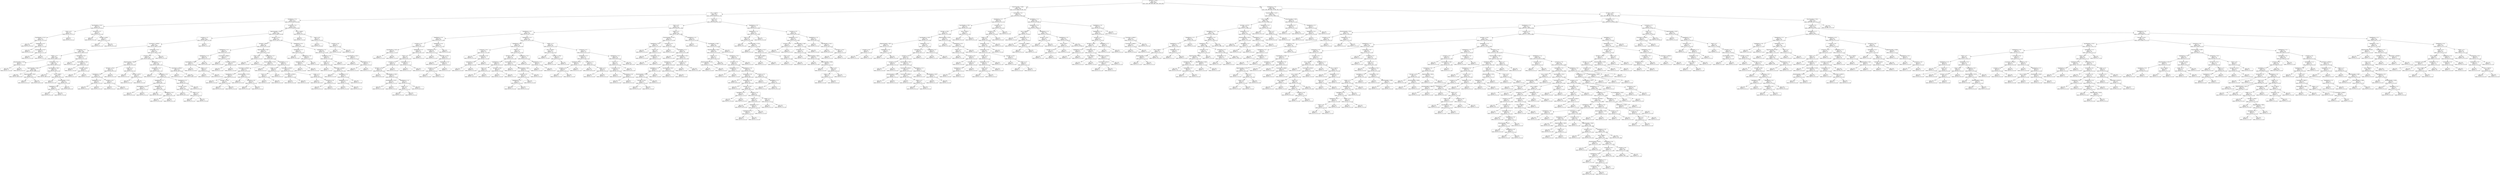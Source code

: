 digraph Tree {
node [shape=box, style="rounded", color="black", fontname=helvetica] ;
edge [fontname=helvetica] ;
0 [label="Perimeter <= 753.9\ngini = 0.8\nsamples = 6443\nvalue = [954, 389, 1230, 2681, 1459, 1448, 2047]"] ;
1 [label="MinorAxisLength <= 186.9\ngini = 0.5\nsamples = 2582\nvalue = [0, 0, 0, 2606, 25, 1063, 335]"] ;
0 -> 1 [labeldistance=2.5, labelangle=45, headlabel="True"] ;
2 [label="Area <= 36402.0\ngini = 0.2\nsamples = 1831\nvalue = [0, 0, 0, 2539, 25, 52, 272]"] ;
1 -> 2 ;
3 [label="ShapeFactor1 <= 0.0\ngini = 0.1\nsamples = 1429\nvalue = [0, 0, 0, 2129, 15, 50, 45]"] ;
2 -> 3 ;
4 [label="EquivDiameter <= 213.5\ngini = 0.4\nsamples = 35\nvalue = [0, 0, 0, 14, 0, 40, 1]"] ;
3 -> 4 ;
5 [label="Extent <= 0.8\ngini = 0.1\nsamples = 26\nvalue = [0, 0, 0, 2, 0, 37, 1]"] ;
4 -> 5 ;
6 [label="EquivDiameter <= 211.9\ngini = 0.1\nsamples = 25\nvalue = [0, 0, 0, 2, 0, 37, 0]"] ;
5 -> 6 ;
7 [label="gini = 0.0\nsamples = 20\nvalue = [0, 0, 0, 0, 0, 32, 0]"] ;
6 -> 7 ;
8 [label="ShapeFactor3 <= 0.7\ngini = 0.4\nsamples = 5\nvalue = [0, 0, 0, 2, 0, 5, 0]"] ;
6 -> 8 ;
9 [label="gini = 0.0\nsamples = 2\nvalue = [0, 0, 0, 0, 0, 4, 0]"] ;
8 -> 9 ;
10 [label="EquivDiameter <= 212.7\ngini = 0.4\nsamples = 3\nvalue = [0, 0, 0, 2, 0, 1, 0]"] ;
8 -> 10 ;
11 [label="gini = 0.0\nsamples = 2\nvalue = [0, 0, 0, 2, 0, 0, 0]"] ;
10 -> 11 ;
12 [label="gini = 0.0\nsamples = 1\nvalue = [0, 0, 0, 0, 0, 1, 0]"] ;
10 -> 12 ;
13 [label="gini = 0.0\nsamples = 1\nvalue = [0, 0, 0, 0, 0, 0, 1]"] ;
5 -> 13 ;
14 [label="Eccentricity <= 0.7\ngini = 0.3\nsamples = 9\nvalue = [0, 0, 0, 12, 0, 3, 0]"] ;
4 -> 14 ;
15 [label="gini = 0.0\nsamples = 2\nvalue = [0, 0, 0, 0, 0, 2, 0]"] ;
14 -> 15 ;
16 [label="Perimeter <= 693.9\ngini = 0.1\nsamples = 7\nvalue = [0, 0, 0, 12, 0, 1, 0]"] ;
14 -> 16 ;
17 [label="gini = 0.0\nsamples = 1\nvalue = [0, 0, 0, 0, 0, 1, 0]"] ;
16 -> 17 ;
18 [label="gini = 0.0\nsamples = 6\nvalue = [0, 0, 0, 12, 0, 0, 0]"] ;
16 -> 18 ;
19 [label="Eccentricity <= 0.8\ngini = 0.1\nsamples = 1394\nvalue = [0, 0, 0, 2115, 15, 10, 44]"] ;
3 -> 19 ;
20 [label="MajorAxisLength <= 262.0\ngini = 0.1\nsamples = 1382\nvalue = [0, 0, 0, 2106, 6, 10, 44]"] ;
19 -> 20 ;
21 [label="roundness <= 1.0\ngini = 0.0\nsamples = 1263\nvalue = [0, 0, 0, 1953, 0, 10, 16]"] ;
20 -> 21 ;
22 [label="ConvexArea <= 34018.5\ngini = 0.0\nsamples = 1262\nvalue = [0, 0, 0, 1953, 0, 9, 16]"] ;
21 -> 22 ;
23 [label="Compactness <= 0.9\ngini = 0.0\nsamples = 1051\nvalue = [0, 0, 0, 1633, 0, 6, 2]"] ;
22 -> 23 ;
24 [label="Solidity <= 1.0\ngini = 0.0\nsamples = 1040\nvalue = [0, 0, 0, 1624, 0, 4, 2]"] ;
23 -> 24 ;
25 [label="MinorAxisLength <= 167.8\ngini = 0.2\nsamples = 7\nvalue = [0, 0, 0, 7, 0, 0, 1]"] ;
24 -> 25 ;
26 [label="gini = 0.0\nsamples = 6\nvalue = [0, 0, 0, 7, 0, 0, 0]"] ;
25 -> 26 ;
27 [label="gini = 0.0\nsamples = 1\nvalue = [0, 0, 0, 0, 0, 0, 1]"] ;
25 -> 27 ;
28 [label="Compactness <= 0.8\ngini = 0.0\nsamples = 1033\nvalue = [0, 0, 0, 1617, 0, 4, 1]"] ;
24 -> 28 ;
29 [label="MajorAxisLength <= 260.0\ngini = 0.0\nsamples = 882\nvalue = [0, 0, 0, 1395, 0, 0, 1]"] ;
28 -> 29 ;
30 [label="gini = 0.0\nsamples = 871\nvalue = [0, 0, 0, 1379, 0, 0, 0]"] ;
29 -> 30 ;
31 [label="MajorAxisLength <= 260.1\ngini = 0.1\nsamples = 11\nvalue = [0, 0, 0, 16, 0, 0, 1]"] ;
29 -> 31 ;
32 [label="gini = 0.0\nsamples = 1\nvalue = [0, 0, 0, 0, 0, 0, 1]"] ;
31 -> 32 ;
33 [label="gini = 0.0\nsamples = 10\nvalue = [0, 0, 0, 16, 0, 0, 0]"] ;
31 -> 33 ;
34 [label="EquivDiameter <= 200.5\ngini = 0.0\nsamples = 151\nvalue = [0, 0, 0, 222, 0, 4, 0]"] ;
28 -> 34 ;
35 [label="gini = 0.0\nsamples = 121\nvalue = [0, 0, 0, 185, 0, 0, 0]"] ;
34 -> 35 ;
36 [label="Area <= 31688.0\ngini = 0.2\nsamples = 30\nvalue = [0, 0, 0, 37, 0, 4, 0]"] ;
34 -> 36 ;
37 [label="gini = 0.0\nsamples = 2\nvalue = [0, 0, 0, 0, 0, 3, 0]"] ;
36 -> 37 ;
38 [label="MinorAxisLength <= 173.2\ngini = 0.1\nsamples = 28\nvalue = [0, 0, 0, 37, 0, 1, 0]"] ;
36 -> 38 ;
39 [label="ShapeFactor1 <= 0.0\ngini = 0.2\nsamples = 6\nvalue = [0, 0, 0, 7, 0, 1, 0]"] ;
38 -> 39 ;
40 [label="gini = 0.0\nsamples = 1\nvalue = [0, 0, 0, 0, 0, 1, 0]"] ;
39 -> 40 ;
41 [label="gini = 0.0\nsamples = 5\nvalue = [0, 0, 0, 7, 0, 0, 0]"] ;
39 -> 41 ;
42 [label="gini = 0.0\nsamples = 22\nvalue = [0, 0, 0, 30, 0, 0, 0]"] ;
38 -> 42 ;
43 [label="ShapeFactor2 <= 0.0\ngini = 0.3\nsamples = 11\nvalue = [0, 0, 0, 9, 0, 2, 0]"] ;
23 -> 43 ;
44 [label="gini = 0.0\nsamples = 1\nvalue = [0, 0, 0, 0, 0, 1, 0]"] ;
43 -> 44 ;
45 [label="EquivDiameter <= 193.3\ngini = 0.2\nsamples = 10\nvalue = [0, 0, 0, 9, 0, 1, 0]"] ;
43 -> 45 ;
46 [label="gini = 0.0\nsamples = 7\nvalue = [0, 0, 0, 7, 0, 0, 0]"] ;
45 -> 46 ;
47 [label="Perimeter <= 629.9\ngini = 0.4\nsamples = 3\nvalue = [0, 0, 0, 2, 0, 1, 0]"] ;
45 -> 47 ;
48 [label="gini = 0.0\nsamples = 1\nvalue = [0, 0, 0, 0, 0, 1, 0]"] ;
47 -> 48 ;
49 [label="gini = 0.0\nsamples = 2\nvalue = [0, 0, 0, 2, 0, 0, 0]"] ;
47 -> 49 ;
50 [label="Compactness <= 0.9\ngini = 0.1\nsamples = 211\nvalue = [0, 0, 0, 320, 0, 3, 14]"] ;
22 -> 50 ;
51 [label="roundness <= 0.9\ngini = 0.1\nsamples = 209\nvalue = [0, 0, 0, 320, 0, 1, 14]"] ;
50 -> 51 ;
52 [label="MajorAxisLength <= 258.9\ngini = 0.4\nsamples = 26\nvalue = [0, 0, 0, 27, 0, 0, 8]"] ;
51 -> 52 ;
53 [label="Perimeter <= 702.3\ngini = 0.2\nsamples = 20\nvalue = [0, 0, 0, 24, 0, 0, 4]"] ;
52 -> 53 ;
54 [label="ShapeFactor1 <= 0.0\ngini = 0.4\nsamples = 11\nvalue = [0, 0, 0, 9, 0, 0, 4]"] ;
53 -> 54 ;
55 [label="ShapeFactor2 <= 0.0\ngini = 0.5\nsamples = 4\nvalue = [0, 0, 0, 2, 0, 0, 3]"] ;
54 -> 55 ;
56 [label="gini = 0.0\nsamples = 2\nvalue = [0, 0, 0, 0, 0, 0, 3]"] ;
55 -> 56 ;
57 [label="gini = 0.0\nsamples = 2\nvalue = [0, 0, 0, 2, 0, 0, 0]"] ;
55 -> 57 ;
58 [label="roundness <= 0.9\ngini = 0.2\nsamples = 7\nvalue = [0, 0, 0, 7, 0, 0, 1]"] ;
54 -> 58 ;
59 [label="gini = 0.0\nsamples = 1\nvalue = [0, 0, 0, 0, 0, 0, 1]"] ;
58 -> 59 ;
60 [label="gini = 0.0\nsamples = 6\nvalue = [0, 0, 0, 7, 0, 0, 0]"] ;
58 -> 60 ;
61 [label="gini = 0.0\nsamples = 9\nvalue = [0, 0, 0, 15, 0, 0, 0]"] ;
53 -> 61 ;
62 [label="Solidity <= 1.0\ngini = 0.5\nsamples = 6\nvalue = [0, 0, 0, 3, 0, 0, 4]"] ;
52 -> 62 ;
63 [label="gini = 0.0\nsamples = 2\nvalue = [0, 0, 0, 0, 0, 0, 3]"] ;
62 -> 63 ;
64 [label="Perimeter <= 697.9\ngini = 0.4\nsamples = 4\nvalue = [0, 0, 0, 3, 0, 0, 1]"] ;
62 -> 64 ;
65 [label="gini = 0.0\nsamples = 1\nvalue = [0, 0, 0, 0, 0, 0, 1]"] ;
64 -> 65 ;
66 [label="gini = 0.0\nsamples = 3\nvalue = [0, 0, 0, 3, 0, 0, 0]"] ;
64 -> 66 ;
67 [label="AspectRation <= 1.4\ngini = 0.0\nsamples = 183\nvalue = [0, 0, 0, 293, 0, 1, 6]"] ;
51 -> 67 ;
68 [label="ShapeFactor2 <= 0.0\ngini = 0.1\nsamples = 73\nvalue = [0, 0, 0, 112, 0, 1, 5]"] ;
67 -> 68 ;
69 [label="gini = 0.0\nsamples = 1\nvalue = [0, 0, 0, 0, 0, 0, 1]"] ;
68 -> 69 ;
70 [label="ShapeFactor1 <= 0.0\ngini = 0.1\nsamples = 72\nvalue = [0, 0, 0, 112, 0, 1, 4]"] ;
68 -> 70 ;
71 [label="ShapeFactor4 <= 1.0\ngini = 0.0\nsamples = 55\nvalue = [0, 0, 0, 89, 0, 1, 1]"] ;
70 -> 71 ;
72 [label="EquivDiameter <= 212.5\ngini = 0.2\nsamples = 5\nvalue = [0, 0, 0, 6, 0, 0, 1]"] ;
71 -> 72 ;
73 [label="gini = 0.0\nsamples = 4\nvalue = [0, 0, 0, 6, 0, 0, 0]"] ;
72 -> 73 ;
74 [label="gini = 0.0\nsamples = 1\nvalue = [0, 0, 0, 0, 0, 0, 1]"] ;
72 -> 74 ;
75 [label="ShapeFactor3 <= 0.7\ngini = 0.0\nsamples = 50\nvalue = [0, 0, 0, 83, 0, 1, 0]"] ;
71 -> 75 ;
76 [label="gini = 0.0\nsamples = 40\nvalue = [0, 0, 0, 70, 0, 0, 0]"] ;
75 -> 76 ;
77 [label="ShapeFactor1 <= 0.0\ngini = 0.1\nsamples = 10\nvalue = [0, 0, 0, 13, 0, 1, 0]"] ;
75 -> 77 ;
78 [label="gini = 0.0\nsamples = 9\nvalue = [0, 0, 0, 13, 0, 0, 0]"] ;
77 -> 78 ;
79 [label="gini = 0.0\nsamples = 1\nvalue = [0, 0, 0, 0, 0, 1, 0]"] ;
77 -> 79 ;
80 [label="ShapeFactor3 <= 0.7\ngini = 0.2\nsamples = 17\nvalue = [0, 0, 0, 23, 0, 0, 3]"] ;
70 -> 80 ;
81 [label="Perimeter <= 691.4\ngini = 0.1\nsamples = 16\nvalue = [0, 0, 0, 23, 0, 0, 1]"] ;
80 -> 81 ;
82 [label="gini = 0.0\nsamples = 14\nvalue = [0, 0, 0, 20, 0, 0, 0]"] ;
81 -> 82 ;
83 [label="Solidity <= 1.0\ngini = 0.4\nsamples = 2\nvalue = [0, 0, 0, 3, 0, 0, 1]"] ;
81 -> 83 ;
84 [label="gini = 0.0\nsamples = 1\nvalue = [0, 0, 0, 0, 0, 0, 1]"] ;
83 -> 84 ;
85 [label="gini = 0.0\nsamples = 1\nvalue = [0, 0, 0, 3, 0, 0, 0]"] ;
83 -> 85 ;
86 [label="gini = 0.0\nsamples = 1\nvalue = [0, 0, 0, 0, 0, 0, 2]"] ;
80 -> 86 ;
87 [label="ConvexArea <= 34024.5\ngini = 0.0\nsamples = 110\nvalue = [0, 0, 0, 181, 0, 0, 1]"] ;
67 -> 87 ;
88 [label="gini = 0.0\nsamples = 1\nvalue = [0, 0, 0, 0, 0, 0, 1]"] ;
87 -> 88 ;
89 [label="gini = 0.0\nsamples = 109\nvalue = [0, 0, 0, 181, 0, 0, 0]"] ;
87 -> 89 ;
90 [label="gini = 0.0\nsamples = 2\nvalue = [0, 0, 0, 0, 0, 2, 0]"] ;
50 -> 90 ;
91 [label="gini = 0.0\nsamples = 1\nvalue = [0, 0, 0, 0, 0, 1, 0]"] ;
21 -> 91 ;
92 [label="Perimeter <= 711.3\ngini = 0.3\nsamples = 119\nvalue = [0, 0, 0, 153, 6, 0, 28]"] ;
20 -> 92 ;
93 [label="Perimeter <= 699.9\ngini = 0.2\nsamples = 86\nvalue = [0, 0, 0, 124, 4, 0, 12]"] ;
92 -> 93 ;
94 [label="ShapeFactor4 <= 1.0\ngini = 0.1\nsamples = 33\nvalue = [0, 0, 0, 55, 1, 0, 1]"] ;
93 -> 94 ;
95 [label="ShapeFactor4 <= 1.0\ngini = 0.0\nsamples = 29\nvalue = [0, 0, 0, 51, 0, 0, 1]"] ;
94 -> 95 ;
96 [label="EquivDiameter <= 208.0\ngini = 0.1\nsamples = 11\nvalue = [0, 0, 0, 17, 0, 0, 1]"] ;
95 -> 96 ;
97 [label="gini = 0.0\nsamples = 6\nvalue = [0, 0, 0, 11, 0, 0, 0]"] ;
96 -> 97 ;
98 [label="Solidity <= 1.0\ngini = 0.2\nsamples = 5\nvalue = [0, 0, 0, 6, 0, 0, 1]"] ;
96 -> 98 ;
99 [label="gini = 0.0\nsamples = 1\nvalue = [0, 0, 0, 0, 0, 0, 1]"] ;
98 -> 99 ;
100 [label="gini = 0.0\nsamples = 4\nvalue = [0, 0, 0, 6, 0, 0, 0]"] ;
98 -> 100 ;
101 [label="gini = 0.0\nsamples = 18\nvalue = [0, 0, 0, 34, 0, 0, 0]"] ;
95 -> 101 ;
102 [label="ConvexArea <= 33863.0\ngini = 0.3\nsamples = 4\nvalue = [0, 0, 0, 4, 1, 0, 0]"] ;
94 -> 102 ;
103 [label="gini = 0.0\nsamples = 2\nvalue = [0, 0, 0, 3, 0, 0, 0]"] ;
102 -> 103 ;
104 [label="ConvexArea <= 34939.0\ngini = 0.5\nsamples = 2\nvalue = [0, 0, 0, 1, 1, 0, 0]"] ;
102 -> 104 ;
105 [label="gini = 0.0\nsamples = 1\nvalue = [0, 0, 0, 0, 1, 0, 0]"] ;
104 -> 105 ;
106 [label="gini = 0.0\nsamples = 1\nvalue = [0, 0, 0, 1, 0, 0, 0]"] ;
104 -> 106 ;
107 [label="MajorAxisLength <= 262.7\ngini = 0.3\nsamples = 53\nvalue = [0, 0, 0, 69, 3, 0, 11]"] ;
93 -> 107 ;
108 [label="Extent <= 0.8\ngini = 0.4\nsamples = 2\nvalue = [0, 0, 0, 1, 0, 0, 2]"] ;
107 -> 108 ;
109 [label="gini = 0.0\nsamples = 1\nvalue = [0, 0, 0, 1, 0, 0, 0]"] ;
108 -> 109 ;
110 [label="gini = 0.0\nsamples = 1\nvalue = [0, 0, 0, 0, 0, 0, 2]"] ;
108 -> 110 ;
111 [label="ShapeFactor4 <= 1.0\ngini = 0.3\nsamples = 51\nvalue = [0, 0, 0, 68, 3, 0, 9]"] ;
107 -> 111 ;
112 [label="MinorAxisLength <= 174.0\ngini = 0.4\nsamples = 19\nvalue = [0, 0, 0, 21, 0, 0, 7]"] ;
111 -> 112 ;
113 [label="ConvexArea <= 35546.5\ngini = 0.3\nsamples = 18\nvalue = [0, 0, 0, 21, 0, 0, 6]"] ;
112 -> 113 ;
114 [label="ShapeFactor4 <= 1.0\ngini = 0.5\nsamples = 7\nvalue = [0, 0, 0, 6, 0, 0, 5]"] ;
113 -> 114 ;
115 [label="gini = 0.0\nsamples = 3\nvalue = [0, 0, 0, 4, 0, 0, 0]"] ;
114 -> 115 ;
116 [label="Perimeter <= 710.8\ngini = 0.4\nsamples = 4\nvalue = [0, 0, 0, 2, 0, 0, 5]"] ;
114 -> 116 ;
117 [label="gini = 0.0\nsamples = 3\nvalue = [0, 0, 0, 0, 0, 0, 5]"] ;
116 -> 117 ;
118 [label="gini = 0.0\nsamples = 1\nvalue = [0, 0, 0, 2, 0, 0, 0]"] ;
116 -> 118 ;
119 [label="MinorAxisLength <= 172.4\ngini = 0.1\nsamples = 11\nvalue = [0, 0, 0, 15, 0, 0, 1]"] ;
113 -> 119 ;
120 [label="gini = 0.0\nsamples = 8\nvalue = [0, 0, 0, 12, 0, 0, 0]"] ;
119 -> 120 ;
121 [label="Eccentricity <= 0.8\ngini = 0.4\nsamples = 3\nvalue = [0, 0, 0, 3, 0, 0, 1]"] ;
119 -> 121 ;
122 [label="gini = 0.0\nsamples = 2\nvalue = [0, 0, 0, 3, 0, 0, 0]"] ;
121 -> 122 ;
123 [label="gini = 0.0\nsamples = 1\nvalue = [0, 0, 0, 0, 0, 0, 1]"] ;
121 -> 123 ;
124 [label="gini = 0.0\nsamples = 1\nvalue = [0, 0, 0, 0, 0, 0, 1]"] ;
112 -> 124 ;
125 [label="AspectRation <= 1.5\ngini = 0.2\nsamples = 32\nvalue = [0, 0, 0, 47, 3, 0, 2]"] ;
111 -> 125 ;
126 [label="Solidity <= 1.0\ngini = 0.4\nsamples = 6\nvalue = [0, 0, 0, 6, 1, 0, 1]"] ;
125 -> 126 ;
127 [label="Extent <= 0.7\ngini = 0.2\nsamples = 5\nvalue = [0, 0, 0, 6, 1, 0, 0]"] ;
126 -> 127 ;
128 [label="gini = 0.0\nsamples = 1\nvalue = [0, 0, 0, 0, 1, 0, 0]"] ;
127 -> 128 ;
129 [label="gini = 0.0\nsamples = 4\nvalue = [0, 0, 0, 6, 0, 0, 0]"] ;
127 -> 129 ;
130 [label="gini = 0.0\nsamples = 1\nvalue = [0, 0, 0, 0, 0, 0, 1]"] ;
126 -> 130 ;
131 [label="ConvexArea <= 35425.0\ngini = 0.1\nsamples = 26\nvalue = [0, 0, 0, 41, 2, 0, 1]"] ;
125 -> 131 ;
132 [label="ConvexArea <= 35363.0\ngini = 0.3\nsamples = 7\nvalue = [0, 0, 0, 9, 2, 0, 0]"] ;
131 -> 132 ;
133 [label="gini = 0.0\nsamples = 6\nvalue = [0, 0, 0, 9, 0, 0, 0]"] ;
132 -> 133 ;
134 [label="gini = 0.0\nsamples = 1\nvalue = [0, 0, 0, 0, 2, 0, 0]"] ;
132 -> 134 ;
135 [label="Solidity <= 1.0\ngini = 0.1\nsamples = 19\nvalue = [0, 0, 0, 32, 0, 0, 1]"] ;
131 -> 135 ;
136 [label="gini = 0.0\nsamples = 15\nvalue = [0, 0, 0, 26, 0, 0, 0]"] ;
135 -> 136 ;
137 [label="Eccentricity <= 0.8\ngini = 0.2\nsamples = 4\nvalue = [0, 0, 0, 6, 0, 0, 1]"] ;
135 -> 137 ;
138 [label="gini = 0.0\nsamples = 1\nvalue = [0, 0, 0, 0, 0, 0, 1]"] ;
137 -> 138 ;
139 [label="gini = 0.0\nsamples = 3\nvalue = [0, 0, 0, 6, 0, 0, 0]"] ;
137 -> 139 ;
140 [label="ShapeFactor3 <= 0.6\ngini = 0.5\nsamples = 33\nvalue = [0, 0, 0, 29, 2, 0, 16]"] ;
92 -> 140 ;
141 [label="ShapeFactor4 <= 1.0\ngini = 0.2\nsamples = 13\nvalue = [0, 0, 0, 16, 0, 0, 2]"] ;
140 -> 141 ;
142 [label="gini = 0.0\nsamples = 8\nvalue = [0, 0, 0, 13, 0, 0, 0]"] ;
141 -> 142 ;
143 [label="ShapeFactor3 <= 0.6\ngini = 0.5\nsamples = 5\nvalue = [0, 0, 0, 3, 0, 0, 2]"] ;
141 -> 143 ;
144 [label="ShapeFactor2 <= 0.0\ngini = 0.4\nsamples = 3\nvalue = [0, 0, 0, 1, 0, 0, 2]"] ;
143 -> 144 ;
145 [label="gini = 0.0\nsamples = 1\nvalue = [0, 0, 0, 1, 0, 0, 0]"] ;
144 -> 145 ;
146 [label="gini = 0.0\nsamples = 2\nvalue = [0, 0, 0, 0, 0, 0, 2]"] ;
144 -> 146 ;
147 [label="gini = 0.0\nsamples = 2\nvalue = [0, 0, 0, 2, 0, 0, 0]"] ;
143 -> 147 ;
148 [label="ShapeFactor4 <= 1.0\ngini = 0.6\nsamples = 20\nvalue = [0, 0, 0, 13, 2, 0, 14]"] ;
140 -> 148 ;
149 [label="ShapeFactor1 <= 0.0\ngini = 0.4\nsamples = 13\nvalue = [0, 0, 0, 3, 2, 0, 13]"] ;
148 -> 149 ;
150 [label="Solidity <= 1.0\ngini = 0.3\nsamples = 12\nvalue = [0, 0, 0, 3, 0, 0, 13]"] ;
149 -> 150 ;
151 [label="gini = 0.0\nsamples = 1\nvalue = [0, 0, 0, 1, 0, 0, 0]"] ;
150 -> 151 ;
152 [label="ConvexArea <= 36558.5\ngini = 0.2\nsamples = 11\nvalue = [0, 0, 0, 2, 0, 0, 13]"] ;
150 -> 152 ;
153 [label="gini = 0.0\nsamples = 7\nvalue = [0, 0, 0, 0, 0, 0, 9]"] ;
152 -> 153 ;
154 [label="AspectRation <= 1.6\ngini = 0.4\nsamples = 4\nvalue = [0, 0, 0, 2, 0, 0, 4]"] ;
152 -> 154 ;
155 [label="ShapeFactor4 <= 1.0\ngini = 0.4\nsamples = 3\nvalue = [0, 0, 0, 2, 0, 0, 1]"] ;
154 -> 155 ;
156 [label="gini = 0.0\nsamples = 2\nvalue = [0, 0, 0, 2, 0, 0, 0]"] ;
155 -> 156 ;
157 [label="gini = 0.0\nsamples = 1\nvalue = [0, 0, 0, 0, 0, 0, 1]"] ;
155 -> 157 ;
158 [label="gini = 0.0\nsamples = 1\nvalue = [0, 0, 0, 0, 0, 0, 3]"] ;
154 -> 158 ;
159 [label="gini = 0.0\nsamples = 1\nvalue = [0, 0, 0, 0, 2, 0, 0]"] ;
149 -> 159 ;
160 [label="EquivDiameter <= 214.3\ngini = 0.2\nsamples = 7\nvalue = [0, 0, 0, 10, 0, 0, 1]"] ;
148 -> 160 ;
161 [label="gini = 0.0\nsamples = 4\nvalue = [0, 0, 0, 8, 0, 0, 0]"] ;
160 -> 161 ;
162 [label="AspectRation <= 1.6\ngini = 0.4\nsamples = 3\nvalue = [0, 0, 0, 2, 0, 0, 1]"] ;
160 -> 162 ;
163 [label="gini = 0.0\nsamples = 2\nvalue = [0, 0, 0, 2, 0, 0, 0]"] ;
162 -> 163 ;
164 [label="gini = 0.0\nsamples = 1\nvalue = [0, 0, 0, 0, 0, 0, 1]"] ;
162 -> 164 ;
165 [label="Area <= 31928.5\ngini = 0.5\nsamples = 12\nvalue = [0, 0, 0, 9, 9, 0, 0]"] ;
19 -> 165 ;
166 [label="gini = 0.0\nsamples = 4\nvalue = [0, 0, 0, 7, 0, 0, 0]"] ;
165 -> 166 ;
167 [label="Extent <= 0.8\ngini = 0.3\nsamples = 8\nvalue = [0, 0, 0, 2, 9, 0, 0]"] ;
165 -> 167 ;
168 [label="gini = 0.0\nsamples = 6\nvalue = [0, 0, 0, 0, 8, 0, 0]"] ;
167 -> 168 ;
169 [label="roundness <= 0.8\ngini = 0.4\nsamples = 2\nvalue = [0, 0, 0, 2, 1, 0, 0]"] ;
167 -> 169 ;
170 [label="gini = 0.0\nsamples = 1\nvalue = [0, 0, 0, 2, 0, 0, 0]"] ;
169 -> 170 ;
171 [label="gini = 0.0\nsamples = 1\nvalue = [0, 0, 0, 0, 1, 0, 0]"] ;
169 -> 171 ;
172 [label="Extent <= 0.8\ngini = 0.5\nsamples = 402\nvalue = [0, 0, 0, 410, 10, 2, 227]"] ;
2 -> 172 ;
173 [label="Extent <= 0.8\ngini = 0.5\nsamples = 325\nvalue = [0, 0, 0, 355, 10, 2, 158]"] ;
172 -> 173 ;
174 [label="ShapeFactor2 <= 0.0\ngini = 0.4\nsamples = 181\nvalue = [0, 0, 0, 211, 7, 2, 72]"] ;
173 -> 174 ;
175 [label="ShapeFactor3 <= 0.6\ngini = 0.6\nsamples = 40\nvalue = [0, 0, 0, 35, 7, 0, 20]"] ;
174 -> 175 ;
176 [label="roundness <= 0.9\ngini = 0.4\nsamples = 25\nvalue = [0, 0, 0, 29, 5, 0, 5]"] ;
175 -> 176 ;
177 [label="EquivDiameter <= 218.5\ngini = 0.4\nsamples = 3\nvalue = [0, 0, 0, 1, 3, 0, 0]"] ;
176 -> 177 ;
178 [label="gini = 0.0\nsamples = 2\nvalue = [0, 0, 0, 0, 3, 0, 0]"] ;
177 -> 178 ;
179 [label="gini = 0.0\nsamples = 1\nvalue = [0, 0, 0, 1, 0, 0, 0]"] ;
177 -> 179 ;
180 [label="ShapeFactor4 <= 1.0\ngini = 0.3\nsamples = 22\nvalue = [0, 0, 0, 28, 2, 0, 5]"] ;
176 -> 180 ;
181 [label="Extent <= 0.7\ngini = 0.3\nsamples = 21\nvalue = [0, 0, 0, 28, 2, 0, 4]"] ;
180 -> 181 ;
182 [label="roundness <= 0.9\ngini = 0.2\nsamples = 19\nvalue = [0, 0, 0, 28, 1, 0, 3]"] ;
181 -> 182 ;
183 [label="Perimeter <= 734.6\ngini = 0.2\nsamples = 18\nvalue = [0, 0, 0, 28, 1, 0, 2]"] ;
182 -> 183 ;
184 [label="gini = 0.0\nsamples = 9\nvalue = [0, 0, 0, 16, 0, 0, 0]"] ;
183 -> 184 ;
185 [label="EquivDiameter <= 220.4\ngini = 0.3\nsamples = 9\nvalue = [0, 0, 0, 12, 1, 0, 2]"] ;
183 -> 185 ;
186 [label="EquivDiameter <= 219.7\ngini = 0.5\nsamples = 2\nvalue = [0, 0, 0, 0, 1, 0, 1]"] ;
185 -> 186 ;
187 [label="gini = 0.0\nsamples = 1\nvalue = [0, 0, 0, 0, 1, 0, 0]"] ;
186 -> 187 ;
188 [label="gini = 0.0\nsamples = 1\nvalue = [0, 0, 0, 0, 0, 0, 1]"] ;
186 -> 188 ;
189 [label="ShapeFactor4 <= 1.0\ngini = 0.1\nsamples = 7\nvalue = [0, 0, 0, 12, 0, 0, 1]"] ;
185 -> 189 ;
190 [label="Solidity <= 1.0\ngini = 0.4\nsamples = 2\nvalue = [0, 0, 0, 2, 0, 0, 1]"] ;
189 -> 190 ;
191 [label="gini = 0.0\nsamples = 1\nvalue = [0, 0, 0, 2, 0, 0, 0]"] ;
190 -> 191 ;
192 [label="gini = 0.0\nsamples = 1\nvalue = [0, 0, 0, 0, 0, 0, 1]"] ;
190 -> 192 ;
193 [label="gini = 0.0\nsamples = 5\nvalue = [0, 0, 0, 10, 0, 0, 0]"] ;
189 -> 193 ;
194 [label="gini = 0.0\nsamples = 1\nvalue = [0, 0, 0, 0, 0, 0, 1]"] ;
182 -> 194 ;
195 [label="AspectRation <= 1.7\ngini = 0.5\nsamples = 2\nvalue = [0, 0, 0, 0, 1, 0, 1]"] ;
181 -> 195 ;
196 [label="gini = 0.0\nsamples = 1\nvalue = [0, 0, 0, 0, 0, 0, 1]"] ;
195 -> 196 ;
197 [label="gini = 0.0\nsamples = 1\nvalue = [0, 0, 0, 0, 1, 0, 0]"] ;
195 -> 197 ;
198 [label="gini = 0.0\nsamples = 1\nvalue = [0, 0, 0, 0, 0, 0, 1]"] ;
180 -> 198 ;
199 [label="ShapeFactor1 <= 0.0\ngini = 0.5\nsamples = 15\nvalue = [0, 0, 0, 6, 2, 0, 15]"] ;
175 -> 199 ;
200 [label="ShapeFactor4 <= 1.0\ngini = 0.6\nsamples = 11\nvalue = [0, 0, 0, 6, 2, 0, 7]"] ;
199 -> 200 ;
201 [label="gini = 0.0\nsamples = 1\nvalue = [0, 0, 0, 0, 2, 0, 0]"] ;
200 -> 201 ;
202 [label="Perimeter <= 745.2\ngini = 0.5\nsamples = 10\nvalue = [0, 0, 0, 6, 0, 0, 7]"] ;
200 -> 202 ;
203 [label="gini = 0.0\nsamples = 4\nvalue = [0, 0, 0, 4, 0, 0, 0]"] ;
202 -> 203 ;
204 [label="ShapeFactor1 <= 0.0\ngini = 0.3\nsamples = 6\nvalue = [0, 0, 0, 2, 0, 0, 7]"] ;
202 -> 204 ;
205 [label="roundness <= 0.9\ngini = 0.5\nsamples = 4\nvalue = [0, 0, 0, 2, 0, 0, 2]"] ;
204 -> 205 ;
206 [label="gini = 0.0\nsamples = 2\nvalue = [0, 0, 0, 2, 0, 0, 0]"] ;
205 -> 206 ;
207 [label="gini = 0.0\nsamples = 2\nvalue = [0, 0, 0, 0, 0, 0, 2]"] ;
205 -> 207 ;
208 [label="gini = 0.0\nsamples = 2\nvalue = [0, 0, 0, 0, 0, 0, 5]"] ;
204 -> 208 ;
209 [label="gini = 0.0\nsamples = 4\nvalue = [0, 0, 0, 0, 0, 0, 8]"] ;
199 -> 209 ;
210 [label="ShapeFactor4 <= 1.0\ngini = 0.4\nsamples = 141\nvalue = [0, 0, 0, 176, 0, 2, 52]"] ;
174 -> 210 ;
211 [label="ShapeFactor2 <= 0.0\ngini = 0.5\nsamples = 59\nvalue = [0, 0, 0, 49, 0, 0, 41]"] ;
210 -> 211 ;
212 [label="Eccentricity <= 0.8\ngini = 0.4\nsamples = 15\nvalue = [0, 0, 0, 7, 0, 0, 19]"] ;
211 -> 212 ;
213 [label="gini = 0.0\nsamples = 6\nvalue = [0, 0, 0, 0, 0, 0, 11]"] ;
212 -> 213 ;
214 [label="Compactness <= 0.8\ngini = 0.5\nsamples = 9\nvalue = [0, 0, 0, 7, 0, 0, 8]"] ;
212 -> 214 ;
215 [label="Compactness <= 0.8\ngini = 0.3\nsamples = 7\nvalue = [0, 0, 0, 2, 0, 0, 8]"] ;
214 -> 215 ;
216 [label="gini = 0.0\nsamples = 1\nvalue = [0, 0, 0, 2, 0, 0, 0]"] ;
215 -> 216 ;
217 [label="gini = 0.0\nsamples = 6\nvalue = [0, 0, 0, 0, 0, 0, 8]"] ;
215 -> 217 ;
218 [label="gini = 0.0\nsamples = 2\nvalue = [0, 0, 0, 5, 0, 0, 0]"] ;
214 -> 218 ;
219 [label="Solidity <= 1.0\ngini = 0.5\nsamples = 44\nvalue = [0, 0, 0, 42, 0, 0, 22]"] ;
211 -> 219 ;
220 [label="Perimeter <= 731.7\ngini = 0.5\nsamples = 30\nvalue = [0, 0, 0, 19, 0, 0, 20]"] ;
219 -> 220 ;
221 [label="ShapeFactor4 <= 1.0\ngini = 0.4\nsamples = 17\nvalue = [0, 0, 0, 15, 0, 0, 5]"] ;
220 -> 221 ;
222 [label="Extent <= 0.7\ngini = 0.3\nsamples = 14\nvalue = [0, 0, 0, 14, 0, 0, 3]"] ;
221 -> 222 ;
223 [label="gini = 0.0\nsamples = 12\nvalue = [0, 0, 0, 14, 0, 0, 0]"] ;
222 -> 223 ;
224 [label="gini = 0.0\nsamples = 2\nvalue = [0, 0, 0, 0, 0, 0, 3]"] ;
222 -> 224 ;
225 [label="Perimeter <= 718.8\ngini = 0.4\nsamples = 3\nvalue = [0, 0, 0, 1, 0, 0, 2]"] ;
221 -> 225 ;
226 [label="gini = 0.0\nsamples = 1\nvalue = [0, 0, 0, 1, 0, 0, 0]"] ;
225 -> 226 ;
227 [label="gini = 0.0\nsamples = 2\nvalue = [0, 0, 0, 0, 0, 0, 2]"] ;
225 -> 227 ;
228 [label="EquivDiameter <= 220.8\ngini = 0.3\nsamples = 13\nvalue = [0, 0, 0, 4, 0, 0, 15]"] ;
220 -> 228 ;
229 [label="gini = 0.0\nsamples = 5\nvalue = [0, 0, 0, 0, 0, 0, 9]"] ;
228 -> 229 ;
230 [label="MinorAxisLength <= 185.3\ngini = 0.5\nsamples = 8\nvalue = [0, 0, 0, 4, 0, 0, 6]"] ;
228 -> 230 ;
231 [label="roundness <= 0.9\ngini = 0.4\nsamples = 5\nvalue = [0, 0, 0, 4, 0, 0, 2]"] ;
230 -> 231 ;
232 [label="ShapeFactor4 <= 1.0\ngini = 0.5\nsamples = 4\nvalue = [0, 0, 0, 2, 0, 0, 2]"] ;
231 -> 232 ;
233 [label="gini = 0.0\nsamples = 2\nvalue = [0, 0, 0, 2, 0, 0, 0]"] ;
232 -> 233 ;
234 [label="gini = 0.0\nsamples = 2\nvalue = [0, 0, 0, 0, 0, 0, 2]"] ;
232 -> 234 ;
235 [label="gini = 0.0\nsamples = 1\nvalue = [0, 0, 0, 2, 0, 0, 0]"] ;
231 -> 235 ;
236 [label="gini = 0.0\nsamples = 3\nvalue = [0, 0, 0, 0, 0, 0, 4]"] ;
230 -> 236 ;
237 [label="ShapeFactor1 <= 0.0\ngini = 0.1\nsamples = 14\nvalue = [0, 0, 0, 23, 0, 0, 2]"] ;
219 -> 237 ;
238 [label="gini = 0.0\nsamples = 11\nvalue = [0, 0, 0, 22, 0, 0, 0]"] ;
237 -> 238 ;
239 [label="ShapeFactor4 <= 1.0\ngini = 0.4\nsamples = 3\nvalue = [0, 0, 0, 1, 0, 0, 2]"] ;
237 -> 239 ;
240 [label="gini = 0.0\nsamples = 1\nvalue = [0, 0, 0, 1, 0, 0, 0]"] ;
239 -> 240 ;
241 [label="gini = 0.0\nsamples = 2\nvalue = [0, 0, 0, 0, 0, 0, 2]"] ;
239 -> 241 ;
242 [label="Solidity <= 1.0\ngini = 0.2\nsamples = 82\nvalue = [0, 0, 0, 127, 0, 2, 11]"] ;
210 -> 242 ;
243 [label="Area <= 37404.0\ngini = 0.4\nsamples = 12\nvalue = [0, 0, 0, 16, 0, 0, 6]"] ;
242 -> 243 ;
244 [label="gini = 0.0\nsamples = 3\nvalue = [0, 0, 0, 7, 0, 0, 0]"] ;
243 -> 244 ;
245 [label="Perimeter <= 730.6\ngini = 0.5\nsamples = 9\nvalue = [0, 0, 0, 9, 0, 0, 6]"] ;
243 -> 245 ;
246 [label="gini = 0.0\nsamples = 3\nvalue = [0, 0, 0, 0, 0, 0, 6]"] ;
245 -> 246 ;
247 [label="gini = 0.0\nsamples = 6\nvalue = [0, 0, 0, 9, 0, 0, 0]"] ;
245 -> 247 ;
248 [label="Eccentricity <= 0.7\ngini = 0.1\nsamples = 70\nvalue = [0, 0, 0, 111, 0, 2, 5]"] ;
242 -> 248 ;
249 [label="ShapeFactor3 <= 0.7\ngini = 0.3\nsamples = 22\nvalue = [0, 0, 0, 26, 0, 2, 3]"] ;
248 -> 249 ;
250 [label="ShapeFactor1 <= 0.0\ngini = 0.6\nsamples = 3\nvalue = [0, 0, 0, 1, 0, 2, 1]"] ;
249 -> 250 ;
251 [label="roundness <= 0.9\ngini = 0.5\nsamples = 2\nvalue = [0, 0, 0, 1, 0, 0, 1]"] ;
250 -> 251 ;
252 [label="gini = 0.0\nsamples = 1\nvalue = [0, 0, 0, 0, 0, 0, 1]"] ;
251 -> 252 ;
253 [label="gini = 0.0\nsamples = 1\nvalue = [0, 0, 0, 1, 0, 0, 0]"] ;
251 -> 253 ;
254 [label="gini = 0.0\nsamples = 1\nvalue = [0, 0, 0, 0, 0, 2, 0]"] ;
250 -> 254 ;
255 [label="Eccentricity <= 0.7\ngini = 0.1\nsamples = 19\nvalue = [0, 0, 0, 25, 0, 0, 2]"] ;
249 -> 255 ;
256 [label="gini = 0.0\nsamples = 13\nvalue = [0, 0, 0, 20, 0, 0, 0]"] ;
255 -> 256 ;
257 [label="Solidity <= 1.0\ngini = 0.4\nsamples = 6\nvalue = [0, 0, 0, 5, 0, 0, 2]"] ;
255 -> 257 ;
258 [label="gini = 0.0\nsamples = 4\nvalue = [0, 0, 0, 5, 0, 0, 0]"] ;
257 -> 258 ;
259 [label="gini = 0.0\nsamples = 2\nvalue = [0, 0, 0, 0, 0, 0, 2]"] ;
257 -> 259 ;
260 [label="ShapeFactor4 <= 1.0\ngini = 0.0\nsamples = 48\nvalue = [0, 0, 0, 85, 0, 0, 2]"] ;
248 -> 260 ;
261 [label="Extent <= 0.7\ngini = 0.1\nsamples = 23\nvalue = [0, 0, 0, 37, 0, 0, 2]"] ;
260 -> 261 ;
262 [label="Eccentricity <= 0.8\ngini = 0.2\nsamples = 12\nvalue = [0, 0, 0, 12, 0, 0, 2]"] ;
261 -> 262 ;
263 [label="gini = 0.0\nsamples = 5\nvalue = [0, 0, 0, 6, 0, 0, 0]"] ;
262 -> 263 ;
264 [label="Compactness <= 0.8\ngini = 0.4\nsamples = 7\nvalue = [0, 0, 0, 6, 0, 0, 2]"] ;
262 -> 264 ;
265 [label="gini = 0.0\nsamples = 5\nvalue = [0, 0, 0, 6, 0, 0, 0]"] ;
264 -> 265 ;
266 [label="gini = 0.0\nsamples = 2\nvalue = [0, 0, 0, 0, 0, 0, 2]"] ;
264 -> 266 ;
267 [label="gini = 0.0\nsamples = 11\nvalue = [0, 0, 0, 25, 0, 0, 0]"] ;
261 -> 267 ;
268 [label="gini = 0.0\nsamples = 25\nvalue = [0, 0, 0, 48, 0, 0, 0]"] ;
260 -> 268 ;
269 [label="Solidity <= 1.0\ngini = 0.5\nsamples = 144\nvalue = [0, 0, 0, 144, 3, 0, 86]"] ;
173 -> 269 ;
270 [label="MinorAxisLength <= 174.0\ngini = 0.5\nsamples = 47\nvalue = [0, 0, 0, 27, 3, 0, 52]"] ;
269 -> 270 ;
271 [label="ShapeFactor3 <= 0.6\ngini = 0.5\nsamples = 10\nvalue = [0, 0, 0, 11, 3, 0, 4]"] ;
270 -> 271 ;
272 [label="gini = 0.0\nsamples = 1\nvalue = [0, 0, 0, 0, 0, 0, 3]"] ;
271 -> 272 ;
273 [label="Extent <= 0.8\ngini = 0.4\nsamples = 9\nvalue = [0, 0, 0, 11, 3, 0, 1]"] ;
271 -> 273 ;
274 [label="gini = 0.0\nsamples = 7\nvalue = [0, 0, 0, 11, 0, 0, 0]"] ;
273 -> 274 ;
275 [label="ShapeFactor3 <= 0.6\ngini = 0.4\nsamples = 2\nvalue = [0, 0, 0, 0, 3, 0, 1]"] ;
273 -> 275 ;
276 [label="gini = 0.0\nsamples = 1\nvalue = [0, 0, 0, 0, 0, 0, 1]"] ;
275 -> 276 ;
277 [label="gini = 0.0\nsamples = 1\nvalue = [0, 0, 0, 0, 3, 0, 0]"] ;
275 -> 277 ;
278 [label="Eccentricity <= 0.7\ngini = 0.4\nsamples = 37\nvalue = [0, 0, 0, 16, 0, 0, 48]"] ;
270 -> 278 ;
279 [label="gini = 0.0\nsamples = 1\nvalue = [0, 0, 0, 2, 0, 0, 0]"] ;
278 -> 279 ;
280 [label="AspectRation <= 1.4\ngini = 0.3\nsamples = 36\nvalue = [0, 0, 0, 14, 0, 0, 48]"] ;
278 -> 280 ;
281 [label="gini = 0.0\nsamples = 7\nvalue = [0, 0, 0, 0, 0, 0, 15]"] ;
280 -> 281 ;
282 [label="MajorAxisLength <= 274.1\ngini = 0.4\nsamples = 29\nvalue = [0, 0, 0, 14, 0, 0, 33]"] ;
280 -> 282 ;
283 [label="ShapeFactor4 <= 1.0\ngini = 0.5\nsamples = 16\nvalue = [0, 0, 0, 12, 0, 0, 15]"] ;
282 -> 283 ;
284 [label="AspectRation <= 1.5\ngini = 0.3\nsamples = 7\nvalue = [0, 0, 0, 2, 0, 0, 10]"] ;
283 -> 284 ;
285 [label="MinorAxisLength <= 179.8\ngini = 0.2\nsamples = 6\nvalue = [0, 0, 0, 1, 0, 0, 10]"] ;
284 -> 285 ;
286 [label="Perimeter <= 725.4\ngini = 0.4\nsamples = 3\nvalue = [0, 0, 0, 1, 0, 0, 3]"] ;
285 -> 286 ;
287 [label="gini = 0.0\nsamples = 2\nvalue = [0, 0, 0, 0, 0, 0, 3]"] ;
286 -> 287 ;
288 [label="gini = 0.0\nsamples = 1\nvalue = [0, 0, 0, 1, 0, 0, 0]"] ;
286 -> 288 ;
289 [label="gini = 0.0\nsamples = 3\nvalue = [0, 0, 0, 0, 0, 0, 7]"] ;
285 -> 289 ;
290 [label="gini = 0.0\nsamples = 1\nvalue = [0, 0, 0, 1, 0, 0, 0]"] ;
284 -> 290 ;
291 [label="EquivDiameter <= 216.1\ngini = 0.4\nsamples = 9\nvalue = [0, 0, 0, 10, 0, 0, 5]"] ;
283 -> 291 ;
292 [label="gini = 0.0\nsamples = 2\nvalue = [0, 0, 0, 0, 0, 0, 5]"] ;
291 -> 292 ;
293 [label="gini = 0.0\nsamples = 7\nvalue = [0, 0, 0, 10, 0, 0, 0]"] ;
291 -> 293 ;
294 [label="roundness <= 0.9\ngini = 0.2\nsamples = 13\nvalue = [0, 0, 0, 2, 0, 0, 18]"] ;
282 -> 294 ;
295 [label="gini = 0.0\nsamples = 1\nvalue = [0, 0, 0, 2, 0, 0, 0]"] ;
294 -> 295 ;
296 [label="gini = 0.0\nsamples = 12\nvalue = [0, 0, 0, 0, 0, 0, 18]"] ;
294 -> 296 ;
297 [label="ShapeFactor4 <= 1.0\ngini = 0.3\nsamples = 97\nvalue = [0, 0, 0, 117, 0, 0, 34]"] ;
269 -> 297 ;
298 [label="gini = 0.0\nsamples = 1\nvalue = [0, 0, 0, 0, 0, 0, 4]"] ;
297 -> 298 ;
299 [label="EquivDiameter <= 228.0\ngini = 0.3\nsamples = 96\nvalue = [0, 0, 0, 117, 0, 0, 30]"] ;
297 -> 299 ;
300 [label="MinorAxisLength <= 178.2\ngini = 0.3\nsamples = 94\nvalue = [0, 0, 0, 117, 0, 0, 27]"] ;
299 -> 300 ;
301 [label="Solidity <= 1.0\ngini = 0.1\nsamples = 31\nvalue = [0, 0, 0, 45, 0, 0, 3]"] ;
300 -> 301 ;
302 [label="MinorAxisLength <= 174.6\ngini = 0.5\nsamples = 3\nvalue = [0, 0, 0, 2, 0, 0, 3]"] ;
301 -> 302 ;
303 [label="gini = 0.0\nsamples = 2\nvalue = [0, 0, 0, 2, 0, 0, 0]"] ;
302 -> 303 ;
304 [label="gini = 0.0\nsamples = 1\nvalue = [0, 0, 0, 0, 0, 0, 3]"] ;
302 -> 304 ;
305 [label="gini = 0.0\nsamples = 28\nvalue = [0, 0, 0, 43, 0, 0, 0]"] ;
301 -> 305 ;
306 [label="ShapeFactor1 <= 0.0\ngini = 0.4\nsamples = 63\nvalue = [0, 0, 0, 72, 0, 0, 24]"] ;
300 -> 306 ;
307 [label="roundness <= 0.9\ngini = 0.3\nsamples = 61\nvalue = [0, 0, 0, 72, 0, 0, 19]"] ;
306 -> 307 ;
308 [label="ShapeFactor4 <= 1.0\ngini = 0.4\nsamples = 3\nvalue = [0, 0, 0, 1, 0, 0, 3]"] ;
307 -> 308 ;
309 [label="gini = 0.0\nsamples = 2\nvalue = [0, 0, 0, 0, 0, 0, 3]"] ;
308 -> 309 ;
310 [label="gini = 0.0\nsamples = 1\nvalue = [0, 0, 0, 1, 0, 0, 0]"] ;
308 -> 310 ;
311 [label="ShapeFactor2 <= 0.0\ngini = 0.3\nsamples = 58\nvalue = [0, 0, 0, 71, 0, 0, 16]"] ;
307 -> 311 ;
312 [label="Compactness <= 0.8\ngini = 0.2\nsamples = 43\nvalue = [0, 0, 0, 58, 0, 0, 8]"] ;
311 -> 312 ;
313 [label="gini = 0.0\nsamples = 12\nvalue = [0, 0, 0, 19, 0, 0, 0]"] ;
312 -> 313 ;
314 [label="Compactness <= 0.8\ngini = 0.3\nsamples = 31\nvalue = [0, 0, 0, 39, 0, 0, 8]"] ;
312 -> 314 ;
315 [label="gini = 0.0\nsamples = 2\nvalue = [0, 0, 0, 0, 0, 0, 3]"] ;
314 -> 315 ;
316 [label="Perimeter <= 718.7\ngini = 0.2\nsamples = 29\nvalue = [0, 0, 0, 39, 0, 0, 5]"] ;
314 -> 316 ;
317 [label="AspectRation <= 1.5\ngini = 0.4\nsamples = 2\nvalue = [0, 0, 0, 1, 0, 0, 2]"] ;
316 -> 317 ;
318 [label="gini = 0.0\nsamples = 1\nvalue = [0, 0, 0, 1, 0, 0, 0]"] ;
317 -> 318 ;
319 [label="gini = 0.0\nsamples = 1\nvalue = [0, 0, 0, 0, 0, 0, 2]"] ;
317 -> 319 ;
320 [label="roundness <= 0.9\ngini = 0.1\nsamples = 27\nvalue = [0, 0, 0, 38, 0, 0, 3]"] ;
316 -> 320 ;
321 [label="Solidity <= 1.0\ngini = 0.1\nsamples = 24\nvalue = [0, 0, 0, 36, 0, 0, 2]"] ;
320 -> 321 ;
322 [label="gini = 0.0\nsamples = 20\nvalue = [0, 0, 0, 33, 0, 0, 0]"] ;
321 -> 322 ;
323 [label="ShapeFactor3 <= 0.7\ngini = 0.5\nsamples = 4\nvalue = [0, 0, 0, 3, 0, 0, 2]"] ;
321 -> 323 ;
324 [label="ShapeFactor4 <= 1.0\ngini = 0.4\nsamples = 3\nvalue = [0, 0, 0, 1, 0, 0, 2]"] ;
323 -> 324 ;
325 [label="gini = 0.0\nsamples = 2\nvalue = [0, 0, 0, 0, 0, 0, 2]"] ;
324 -> 325 ;
326 [label="gini = 0.0\nsamples = 1\nvalue = [0, 0, 0, 1, 0, 0, 0]"] ;
324 -> 326 ;
327 [label="gini = 0.0\nsamples = 1\nvalue = [0, 0, 0, 2, 0, 0, 0]"] ;
323 -> 327 ;
328 [label="Solidity <= 1.0\ngini = 0.4\nsamples = 3\nvalue = [0, 0, 0, 2, 0, 0, 1]"] ;
320 -> 328 ;
329 [label="gini = 0.0\nsamples = 1\nvalue = [0, 0, 0, 0, 0, 0, 1]"] ;
328 -> 329 ;
330 [label="gini = 0.0\nsamples = 2\nvalue = [0, 0, 0, 2, 0, 0, 0]"] ;
328 -> 330 ;
331 [label="roundness <= 0.9\ngini = 0.5\nsamples = 15\nvalue = [0, 0, 0, 13, 0, 0, 8]"] ;
311 -> 331 ;
332 [label="gini = 0.0\nsamples = 4\nvalue = [0, 0, 0, 0, 0, 0, 7]"] ;
331 -> 332 ;
333 [label="AspectRation <= 1.4\ngini = 0.1\nsamples = 11\nvalue = [0, 0, 0, 13, 0, 0, 1]"] ;
331 -> 333 ;
334 [label="gini = 0.0\nsamples = 1\nvalue = [0, 0, 0, 0, 0, 0, 1]"] ;
333 -> 334 ;
335 [label="gini = 0.0\nsamples = 10\nvalue = [0, 0, 0, 13, 0, 0, 0]"] ;
333 -> 335 ;
336 [label="gini = 0.0\nsamples = 2\nvalue = [0, 0, 0, 0, 0, 0, 5]"] ;
306 -> 336 ;
337 [label="gini = 0.0\nsamples = 2\nvalue = [0, 0, 0, 0, 0, 0, 3]"] ;
299 -> 337 ;
338 [label="ShapeFactor2 <= 0.0\ngini = 0.5\nsamples = 77\nvalue = [0, 0, 0, 55, 0, 0, 69]"] ;
172 -> 338 ;
339 [label="ShapeFactor4 <= 1.0\ngini = 0.4\nsamples = 29\nvalue = [0, 0, 0, 12, 0, 0, 38]"] ;
338 -> 339 ;
340 [label="Extent <= 0.8\ngini = 0.3\nsamples = 28\nvalue = [0, 0, 0, 9, 0, 0, 38]"] ;
339 -> 340 ;
341 [label="gini = 0.0\nsamples = 16\nvalue = [0, 0, 0, 0, 0, 0, 27]"] ;
340 -> 341 ;
342 [label="MinorAxisLength <= 172.8\ngini = 0.5\nsamples = 12\nvalue = [0, 0, 0, 9, 0, 0, 11]"] ;
340 -> 342 ;
343 [label="gini = 0.0\nsamples = 2\nvalue = [0, 0, 0, 5, 0, 0, 0]"] ;
342 -> 343 ;
344 [label="EquivDiameter <= 221.0\ngini = 0.4\nsamples = 10\nvalue = [0, 0, 0, 4, 0, 0, 11]"] ;
342 -> 344 ;
345 [label="ConvexArea <= 38487.5\ngini = 0.4\nsamples = 2\nvalue = [0, 0, 0, 2, 0, 0, 1]"] ;
344 -> 345 ;
346 [label="gini = 0.0\nsamples = 1\nvalue = [0, 0, 0, 0, 0, 0, 1]"] ;
345 -> 346 ;
347 [label="gini = 0.0\nsamples = 1\nvalue = [0, 0, 0, 2, 0, 0, 0]"] ;
345 -> 347 ;
348 [label="Extent <= 0.8\ngini = 0.3\nsamples = 8\nvalue = [0, 0, 0, 2, 0, 0, 10]"] ;
344 -> 348 ;
349 [label="gini = 0.0\nsamples = 2\nvalue = [0, 0, 0, 2, 0, 0, 0]"] ;
348 -> 349 ;
350 [label="gini = 0.0\nsamples = 6\nvalue = [0, 0, 0, 0, 0, 0, 10]"] ;
348 -> 350 ;
351 [label="gini = 0.0\nsamples = 1\nvalue = [0, 0, 0, 3, 0, 0, 0]"] ;
339 -> 351 ;
352 [label="roundness <= 0.9\ngini = 0.5\nsamples = 48\nvalue = [0, 0, 0, 43, 0, 0, 31]"] ;
338 -> 352 ;
353 [label="ShapeFactor3 <= 0.7\ngini = 0.5\nsamples = 25\nvalue = [0, 0, 0, 15, 0, 0, 26]"] ;
352 -> 353 ;
354 [label="roundness <= 0.9\ngini = 0.4\nsamples = 8\nvalue = [0, 0, 0, 8, 0, 0, 3]"] ;
353 -> 354 ;
355 [label="gini = 0.0\nsamples = 3\nvalue = [0, 0, 0, 0, 0, 0, 3]"] ;
354 -> 355 ;
356 [label="gini = 0.0\nsamples = 5\nvalue = [0, 0, 0, 8, 0, 0, 0]"] ;
354 -> 356 ;
357 [label="MinorAxisLength <= 186.3\ngini = 0.4\nsamples = 17\nvalue = [0, 0, 0, 7, 0, 0, 23]"] ;
353 -> 357 ;
358 [label="Eccentricity <= 0.7\ngini = 0.3\nsamples = 16\nvalue = [0, 0, 0, 5, 0, 0, 23]"] ;
357 -> 358 ;
359 [label="gini = 0.0\nsamples = 1\nvalue = [0, 0, 0, 1, 0, 0, 0]"] ;
358 -> 359 ;
360 [label="MajorAxisLength <= 269.0\ngini = 0.3\nsamples = 15\nvalue = [0, 0, 0, 4, 0, 0, 23]"] ;
358 -> 360 ;
361 [label="gini = 0.0\nsamples = 8\nvalue = [0, 0, 0, 0, 0, 0, 16]"] ;
360 -> 361 ;
362 [label="MajorAxisLength <= 269.9\ngini = 0.5\nsamples = 7\nvalue = [0, 0, 0, 4, 0, 0, 7]"] ;
360 -> 362 ;
363 [label="gini = 0.0\nsamples = 2\nvalue = [0, 0, 0, 3, 0, 0, 0]"] ;
362 -> 363 ;
364 [label="Extent <= 0.8\ngini = 0.2\nsamples = 5\nvalue = [0, 0, 0, 1, 0, 0, 7]"] ;
362 -> 364 ;
365 [label="Solidity <= 1.0\ngini = 0.4\nsamples = 2\nvalue = [0, 0, 0, 1, 0, 0, 2]"] ;
364 -> 365 ;
366 [label="gini = 0.0\nsamples = 1\nvalue = [0, 0, 0, 1, 0, 0, 0]"] ;
365 -> 366 ;
367 [label="gini = 0.0\nsamples = 1\nvalue = [0, 0, 0, 0, 0, 0, 2]"] ;
365 -> 367 ;
368 [label="gini = 0.0\nsamples = 3\nvalue = [0, 0, 0, 0, 0, 0, 5]"] ;
364 -> 368 ;
369 [label="gini = 0.0\nsamples = 1\nvalue = [0, 0, 0, 2, 0, 0, 0]"] ;
357 -> 369 ;
370 [label="ShapeFactor4 <= 1.0\ngini = 0.3\nsamples = 23\nvalue = [0, 0, 0, 28, 0, 0, 5]"] ;
352 -> 370 ;
371 [label="gini = 0.0\nsamples = 2\nvalue = [0, 0, 0, 0, 0, 0, 2]"] ;
370 -> 371 ;
372 [label="EquivDiameter <= 221.2\ngini = 0.2\nsamples = 21\nvalue = [0, 0, 0, 28, 0, 0, 3]"] ;
370 -> 372 ;
373 [label="gini = 0.0\nsamples = 15\nvalue = [0, 0, 0, 24, 0, 0, 0]"] ;
372 -> 373 ;
374 [label="Perimeter <= 724.2\ngini = 0.5\nsamples = 6\nvalue = [0, 0, 0, 4, 0, 0, 3]"] ;
372 -> 374 ;
375 [label="gini = 0.0\nsamples = 3\nvalue = [0, 0, 0, 0, 0, 0, 3]"] ;
374 -> 375 ;
376 [label="gini = 0.0\nsamples = 3\nvalue = [0, 0, 0, 4, 0, 0, 0]"] ;
374 -> 376 ;
377 [label="Compactness <= 0.9\ngini = 0.2\nsamples = 751\nvalue = [0, 0, 0, 67, 0, 1011, 63]"] ;
1 -> 377 ;
378 [label="ShapeFactor3 <= 0.7\ngini = 0.6\nsamples = 86\nvalue = [0, 0, 0, 52, 0, 17, 57]"] ;
377 -> 378 ;
379 [label="EquivDiameter <= 230.1\ngini = 0.5\nsamples = 62\nvalue = [0, 0, 0, 31, 0, 5, 49]"] ;
378 -> 379 ;
380 [label="Perimeter <= 748.2\ngini = 0.5\nsamples = 57\nvalue = [0, 0, 0, 27, 0, 4, 49]"] ;
379 -> 380 ;
381 [label="EquivDiameter <= 224.8\ngini = 0.6\nsamples = 34\nvalue = [0, 0, 0, 21, 0, 4, 20]"] ;
380 -> 381 ;
382 [label="MajorAxisLength <= 265.7\ngini = 0.3\nsamples = 10\nvalue = [0, 0, 0, 3, 0, 0, 11]"] ;
381 -> 382 ;
383 [label="roundness <= 0.9\ngini = 0.5\nsamples = 3\nvalue = [0, 0, 0, 2, 0, 0, 2]"] ;
382 -> 383 ;
384 [label="gini = 0.0\nsamples = 2\nvalue = [0, 0, 0, 0, 0, 0, 2]"] ;
383 -> 384 ;
385 [label="gini = 0.0\nsamples = 1\nvalue = [0, 0, 0, 2, 0, 0, 0]"] ;
383 -> 385 ;
386 [label="ShapeFactor1 <= 0.0\ngini = 0.2\nsamples = 7\nvalue = [0, 0, 0, 1, 0, 0, 9]"] ;
382 -> 386 ;
387 [label="gini = 0.0\nsamples = 1\nvalue = [0, 0, 0, 1, 0, 0, 0]"] ;
386 -> 387 ;
388 [label="gini = 0.0\nsamples = 6\nvalue = [0, 0, 0, 0, 0, 0, 9]"] ;
386 -> 388 ;
389 [label="ShapeFactor3 <= 0.7\ngini = 0.6\nsamples = 24\nvalue = [0, 0, 0, 18, 0, 4, 9]"] ;
381 -> 389 ;
390 [label="AspectRation <= 1.5\ngini = 0.5\nsamples = 21\nvalue = [0, 0, 0, 18, 0, 2, 7]"] ;
389 -> 390 ;
391 [label="roundness <= 0.9\ngini = 0.4\nsamples = 20\nvalue = [0, 0, 0, 18, 0, 2, 5]"] ;
390 -> 391 ;
392 [label="roundness <= 0.9\ngini = 0.5\nsamples = 4\nvalue = [0, 0, 0, 2, 0, 0, 3]"] ;
391 -> 392 ;
393 [label="gini = 0.0\nsamples = 1\nvalue = [0, 0, 0, 2, 0, 0, 0]"] ;
392 -> 393 ;
394 [label="gini = 0.0\nsamples = 3\nvalue = [0, 0, 0, 0, 0, 0, 3]"] ;
392 -> 394 ;
395 [label="EquivDiameter <= 228.4\ngini = 0.3\nsamples = 16\nvalue = [0, 0, 0, 16, 0, 2, 2]"] ;
391 -> 395 ;
396 [label="ConvexArea <= 40161.5\ngini = 0.2\nsamples = 13\nvalue = [0, 0, 0, 15, 0, 0, 2]"] ;
395 -> 396 ;
397 [label="MinorAxisLength <= 187.8\ngini = 0.5\nsamples = 2\nvalue = [0, 0, 0, 1, 0, 0, 1]"] ;
396 -> 397 ;
398 [label="gini = 0.0\nsamples = 1\nvalue = [0, 0, 0, 1, 0, 0, 0]"] ;
397 -> 398 ;
399 [label="gini = 0.0\nsamples = 1\nvalue = [0, 0, 0, 0, 0, 0, 1]"] ;
397 -> 399 ;
400 [label="ConvexArea <= 40981.0\ngini = 0.1\nsamples = 11\nvalue = [0, 0, 0, 14, 0, 0, 1]"] ;
396 -> 400 ;
401 [label="gini = 0.0\nsamples = 7\nvalue = [0, 0, 0, 10, 0, 0, 0]"] ;
400 -> 401 ;
402 [label="Solidity <= 1.0\ngini = 0.3\nsamples = 4\nvalue = [0, 0, 0, 4, 0, 0, 1]"] ;
400 -> 402 ;
403 [label="gini = 0.0\nsamples = 1\nvalue = [0, 0, 0, 0, 0, 0, 1]"] ;
402 -> 403 ;
404 [label="gini = 0.0\nsamples = 3\nvalue = [0, 0, 0, 4, 0, 0, 0]"] ;
402 -> 404 ;
405 [label="AspectRation <= 1.4\ngini = 0.4\nsamples = 3\nvalue = [0, 0, 0, 1, 0, 2, 0]"] ;
395 -> 405 ;
406 [label="gini = 0.0\nsamples = 1\nvalue = [0, 0, 0, 0, 0, 1, 0]"] ;
405 -> 406 ;
407 [label="EquivDiameter <= 228.7\ngini = 0.5\nsamples = 2\nvalue = [0, 0, 0, 1, 0, 1, 0]"] ;
405 -> 407 ;
408 [label="gini = 0.0\nsamples = 1\nvalue = [0, 0, 0, 0, 0, 1, 0]"] ;
407 -> 408 ;
409 [label="gini = 0.0\nsamples = 1\nvalue = [0, 0, 0, 1, 0, 0, 0]"] ;
407 -> 409 ;
410 [label="gini = 0.0\nsamples = 1\nvalue = [0, 0, 0, 0, 0, 0, 2]"] ;
390 -> 410 ;
411 [label="ShapeFactor3 <= 0.7\ngini = 0.5\nsamples = 3\nvalue = [0, 0, 0, 0, 0, 2, 2]"] ;
389 -> 411 ;
412 [label="gini = 0.0\nsamples = 1\nvalue = [0, 0, 0, 0, 0, 2, 0]"] ;
411 -> 412 ;
413 [label="gini = 0.0\nsamples = 2\nvalue = [0, 0, 0, 0, 0, 0, 2]"] ;
411 -> 413 ;
414 [label="MajorAxisLength <= 274.8\ngini = 0.3\nsamples = 23\nvalue = [0, 0, 0, 6, 0, 0, 29]"] ;
380 -> 414 ;
415 [label="gini = 0.0\nsamples = 9\nvalue = [0, 0, 0, 0, 0, 0, 16]"] ;
414 -> 415 ;
416 [label="ShapeFactor2 <= 0.0\ngini = 0.4\nsamples = 14\nvalue = [0, 0, 0, 6, 0, 0, 13]"] ;
414 -> 416 ;
417 [label="Solidity <= 1.0\ngini = 0.4\nsamples = 13\nvalue = [0, 0, 0, 4, 0, 0, 13]"] ;
416 -> 417 ;
418 [label="gini = 0.0\nsamples = 9\nvalue = [0, 0, 0, 0, 0, 0, 10]"] ;
417 -> 418 ;
419 [label="roundness <= 0.9\ngini = 0.5\nsamples = 4\nvalue = [0, 0, 0, 4, 0, 0, 3]"] ;
417 -> 419 ;
420 [label="gini = 0.0\nsamples = 1\nvalue = [0, 0, 0, 3, 0, 0, 0]"] ;
419 -> 420 ;
421 [label="roundness <= 0.9\ngini = 0.4\nsamples = 3\nvalue = [0, 0, 0, 1, 0, 0, 3]"] ;
419 -> 421 ;
422 [label="ShapeFactor4 <= 1.0\ngini = 0.5\nsamples = 2\nvalue = [0, 0, 0, 1, 0, 0, 1]"] ;
421 -> 422 ;
423 [label="gini = 0.0\nsamples = 1\nvalue = [0, 0, 0, 1, 0, 0, 0]"] ;
422 -> 423 ;
424 [label="gini = 0.0\nsamples = 1\nvalue = [0, 0, 0, 0, 0, 0, 1]"] ;
422 -> 424 ;
425 [label="gini = 0.0\nsamples = 1\nvalue = [0, 0, 0, 0, 0, 0, 2]"] ;
421 -> 425 ;
426 [label="gini = 0.0\nsamples = 1\nvalue = [0, 0, 0, 2, 0, 0, 0]"] ;
416 -> 426 ;
427 [label="Area <= 42022.0\ngini = 0.3\nsamples = 5\nvalue = [0, 0, 0, 4, 0, 1, 0]"] ;
379 -> 427 ;
428 [label="gini = 0.0\nsamples = 4\nvalue = [0, 0, 0, 4, 0, 0, 0]"] ;
427 -> 428 ;
429 [label="gini = 0.0\nsamples = 1\nvalue = [0, 0, 0, 0, 0, 1, 0]"] ;
427 -> 429 ;
430 [label="roundness <= 0.9\ngini = 0.6\nsamples = 24\nvalue = [0, 0, 0, 21, 0, 12, 8]"] ;
378 -> 430 ;
431 [label="roundness <= 0.9\ngini = 0.6\nsamples = 22\nvalue = [0, 0, 0, 21, 0, 8, 8]"] ;
430 -> 431 ;
432 [label="Solidity <= 1.0\ngini = 0.6\nsamples = 19\nvalue = [0, 0, 0, 13, 0, 8, 8]"] ;
431 -> 432 ;
433 [label="Compactness <= 0.9\ngini = 0.6\nsamples = 16\nvalue = [0, 0, 0, 13, 0, 3, 8]"] ;
432 -> 433 ;
434 [label="Compactness <= 0.9\ngini = 0.6\nsamples = 12\nvalue = [0, 0, 0, 6, 0, 3, 8]"] ;
433 -> 434 ;
435 [label="Solidity <= 1.0\ngini = 0.4\nsamples = 7\nvalue = [0, 0, 0, 6, 0, 1, 1]"] ;
434 -> 435 ;
436 [label="ShapeFactor2 <= 0.0\ngini = 0.2\nsamples = 6\nvalue = [0, 0, 0, 6, 0, 0, 1]"] ;
435 -> 436 ;
437 [label="Extent <= 0.8\ngini = 0.5\nsamples = 2\nvalue = [0, 0, 0, 1, 0, 0, 1]"] ;
436 -> 437 ;
438 [label="gini = 0.0\nsamples = 1\nvalue = [0, 0, 0, 1, 0, 0, 0]"] ;
437 -> 438 ;
439 [label="gini = 0.0\nsamples = 1\nvalue = [0, 0, 0, 0, 0, 0, 1]"] ;
437 -> 439 ;
440 [label="gini = 0.0\nsamples = 4\nvalue = [0, 0, 0, 5, 0, 0, 0]"] ;
436 -> 440 ;
441 [label="gini = 0.0\nsamples = 1\nvalue = [0, 0, 0, 0, 0, 1, 0]"] ;
435 -> 441 ;
442 [label="Perimeter <= 731.2\ngini = 0.3\nsamples = 5\nvalue = [0, 0, 0, 0, 0, 2, 7]"] ;
434 -> 442 ;
443 [label="gini = 0.0\nsamples = 2\nvalue = [0, 0, 0, 0, 0, 0, 6]"] ;
442 -> 443 ;
444 [label="Solidity <= 1.0\ngini = 0.4\nsamples = 3\nvalue = [0, 0, 0, 0, 0, 2, 1]"] ;
442 -> 444 ;
445 [label="gini = 0.0\nsamples = 1\nvalue = [0, 0, 0, 0, 0, 0, 1]"] ;
444 -> 445 ;
446 [label="gini = 0.0\nsamples = 2\nvalue = [0, 0, 0, 0, 0, 2, 0]"] ;
444 -> 446 ;
447 [label="gini = 0.0\nsamples = 4\nvalue = [0, 0, 0, 7, 0, 0, 0]"] ;
433 -> 447 ;
448 [label="gini = 0.0\nsamples = 3\nvalue = [0, 0, 0, 0, 0, 5, 0]"] ;
432 -> 448 ;
449 [label="gini = 0.0\nsamples = 3\nvalue = [0, 0, 0, 8, 0, 0, 0]"] ;
431 -> 449 ;
450 [label="gini = 0.0\nsamples = 2\nvalue = [0, 0, 0, 0, 0, 4, 0]"] ;
430 -> 450 ;
451 [label="AspectRation <= 1.3\ngini = 0.0\nsamples = 665\nvalue = [0, 0, 0, 15, 0, 994, 6]"] ;
377 -> 451 ;
452 [label="ShapeFactor2 <= 0.0\ngini = 0.0\nsamples = 598\nvalue = [0, 0, 0, 3, 0, 903, 3]"] ;
451 -> 452 ;
453 [label="Area <= 40406.0\ngini = 0.2\nsamples = 19\nvalue = [0, 0, 0, 1, 0, 29, 2]"] ;
452 -> 453 ;
454 [label="gini = 0.0\nsamples = 1\nvalue = [0, 0, 0, 1, 0, 0, 0]"] ;
453 -> 454 ;
455 [label="ShapeFactor4 <= 1.0\ngini = 0.1\nsamples = 18\nvalue = [0, 0, 0, 0, 0, 29, 2]"] ;
453 -> 455 ;
456 [label="gini = 0.0\nsamples = 16\nvalue = [0, 0, 0, 0, 0, 28, 0]"] ;
455 -> 456 ;
457 [label="ConvexArea <= 42890.0\ngini = 0.4\nsamples = 2\nvalue = [0, 0, 0, 0, 0, 1, 2]"] ;
455 -> 457 ;
458 [label="gini = 0.0\nsamples = 1\nvalue = [0, 0, 0, 0, 0, 0, 2]"] ;
457 -> 458 ;
459 [label="gini = 0.0\nsamples = 1\nvalue = [0, 0, 0, 0, 0, 1, 0]"] ;
457 -> 459 ;
460 [label="ShapeFactor4 <= 1.0\ngini = 0.0\nsamples = 579\nvalue = [0, 0, 0, 2, 0, 874, 1]"] ;
452 -> 460 ;
461 [label="Perimeter <= 702.5\ngini = 0.4\nsamples = 6\nvalue = [0, 0, 0, 2, 0, 4, 0]"] ;
460 -> 461 ;
462 [label="gini = 0.0\nsamples = 2\nvalue = [0, 0, 0, 2, 0, 0, 0]"] ;
461 -> 462 ;
463 [label="gini = 0.0\nsamples = 4\nvalue = [0, 0, 0, 0, 0, 4, 0]"] ;
461 -> 463 ;
464 [label="ShapeFactor4 <= 1.0\ngini = 0.0\nsamples = 573\nvalue = [0, 0, 0, 0, 0, 870, 1]"] ;
460 -> 464 ;
465 [label="Area <= 37797.0\ngini = 0.1\nsamples = 10\nvalue = [0, 0, 0, 0, 0, 14, 1]"] ;
464 -> 465 ;
466 [label="Perimeter <= 707.9\ngini = 0.4\nsamples = 3\nvalue = [0, 0, 0, 0, 0, 2, 1]"] ;
465 -> 466 ;
467 [label="gini = 0.0\nsamples = 2\nvalue = [0, 0, 0, 0, 0, 2, 0]"] ;
466 -> 467 ;
468 [label="gini = 0.0\nsamples = 1\nvalue = [0, 0, 0, 0, 0, 0, 1]"] ;
466 -> 468 ;
469 [label="gini = 0.0\nsamples = 7\nvalue = [0, 0, 0, 0, 0, 12, 0]"] ;
465 -> 469 ;
470 [label="gini = 0.0\nsamples = 563\nvalue = [0, 0, 0, 0, 0, 856, 0]"] ;
464 -> 470 ;
471 [label="ShapeFactor1 <= 0.0\ngini = 0.2\nsamples = 67\nvalue = [0, 0, 0, 12, 0, 91, 3]"] ;
451 -> 471 ;
472 [label="ShapeFactor4 <= 1.0\ngini = 0.2\nsamples = 65\nvalue = [0, 0, 0, 9, 0, 91, 3]"] ;
471 -> 472 ;
473 [label="roundness <= 0.9\ngini = 0.5\nsamples = 19\nvalue = [0, 0, 0, 7, 0, 15, 3]"] ;
472 -> 473 ;
474 [label="Perimeter <= 726.6\ngini = 0.6\nsamples = 11\nvalue = [0, 0, 0, 7, 0, 4, 2]"] ;
473 -> 474 ;
475 [label="ShapeFactor3 <= 0.7\ngini = 0.2\nsamples = 6\nvalue = [0, 0, 0, 6, 0, 1, 0]"] ;
474 -> 475 ;
476 [label="gini = 0.0\nsamples = 1\nvalue = [0, 0, 0, 0, 0, 1, 0]"] ;
475 -> 476 ;
477 [label="gini = 0.0\nsamples = 5\nvalue = [0, 0, 0, 6, 0, 0, 0]"] ;
475 -> 477 ;
478 [label="Compactness <= 0.9\ngini = 0.6\nsamples = 5\nvalue = [0, 0, 0, 1, 0, 3, 2]"] ;
474 -> 478 ;
479 [label="Area <= 39973.0\ngini = 0.5\nsamples = 2\nvalue = [0, 0, 0, 1, 0, 0, 1]"] ;
478 -> 479 ;
480 [label="gini = 0.0\nsamples = 1\nvalue = [0, 0, 0, 0, 0, 0, 1]"] ;
479 -> 480 ;
481 [label="gini = 0.0\nsamples = 1\nvalue = [0, 0, 0, 1, 0, 0, 0]"] ;
479 -> 481 ;
482 [label="ConvexArea <= 41323.5\ngini = 0.4\nsamples = 3\nvalue = [0, 0, 0, 0, 0, 3, 1]"] ;
478 -> 482 ;
483 [label="ConvexArea <= 40122.0\ngini = 0.5\nsamples = 2\nvalue = [0, 0, 0, 0, 0, 1, 1]"] ;
482 -> 483 ;
484 [label="gini = 0.0\nsamples = 1\nvalue = [0, 0, 0, 0, 0, 1, 0]"] ;
483 -> 484 ;
485 [label="gini = 0.0\nsamples = 1\nvalue = [0, 0, 0, 0, 0, 0, 1]"] ;
483 -> 485 ;
486 [label="gini = 0.0\nsamples = 1\nvalue = [0, 0, 0, 0, 0, 2, 0]"] ;
482 -> 486 ;
487 [label="AspectRation <= 1.3\ngini = 0.2\nsamples = 8\nvalue = [0, 0, 0, 0, 0, 11, 1]"] ;
473 -> 487 ;
488 [label="gini = 0.0\nsamples = 7\nvalue = [0, 0, 0, 0, 0, 11, 0]"] ;
487 -> 488 ;
489 [label="gini = 0.0\nsamples = 1\nvalue = [0, 0, 0, 0, 0, 0, 1]"] ;
487 -> 489 ;
490 [label="ConvexArea <= 38450.5\ngini = 0.0\nsamples = 46\nvalue = [0, 0, 0, 2, 0, 76, 0]"] ;
472 -> 490 ;
491 [label="ConvexArea <= 38263.5\ngini = 0.2\nsamples = 12\nvalue = [0, 0, 0, 2, 0, 19, 0]"] ;
490 -> 491 ;
492 [label="gini = 0.0\nsamples = 11\nvalue = [0, 0, 0, 0, 0, 19, 0]"] ;
491 -> 492 ;
493 [label="gini = 0.0\nsamples = 1\nvalue = [0, 0, 0, 2, 0, 0, 0]"] ;
491 -> 493 ;
494 [label="gini = 0.0\nsamples = 34\nvalue = [0, 0, 0, 0, 0, 57, 0]"] ;
490 -> 494 ;
495 [label="gini = 0.0\nsamples = 2\nvalue = [0, 0, 0, 3, 0, 0, 0]"] ;
471 -> 495 ;
496 [label="ShapeFactor3 <= 0.5\ngini = 0.8\nsamples = 3861\nvalue = [954, 389, 1230, 75, 1434, 385, 1712]"] ;
0 -> 496 [labeldistance=2.5, labelangle=-45, headlabel="False"] ;
497 [label="MinorAxisLength <= 217.9\ngini = 0.1\nsamples = 842\nvalue = [7, 4, 73, 0, 1284, 0, 3]"] ;
496 -> 497 ;
498 [label="Area <= 68260.0\ngini = 0.0\nsamples = 804\nvalue = [1, 0, 15, 0, 1283, 0, 3]"] ;
497 -> 498 ;
499 [label="Perimeter <= 1017.8\ngini = 0.0\nsamples = 785\nvalue = [1, 0, 7, 0, 1256, 0, 3]"] ;
498 -> 499 ;
500 [label="AspectRation <= 1.9\ngini = 0.0\nsamples = 739\nvalue = [1, 0, 3, 0, 1183, 0, 3]"] ;
499 -> 500 ;
501 [label="ShapeFactor4 <= 1.0\ngini = 0.1\nsamples = 30\nvalue = [1, 0, 0, 0, 44, 0, 2]"] ;
500 -> 501 ;
502 [label="ShapeFactor4 <= 1.0\ngini = 0.1\nsamples = 29\nvalue = [0, 0, 0, 0, 44, 0, 2]"] ;
501 -> 502 ;
503 [label="Area <= 44005.5\ngini = 0.0\nsamples = 27\nvalue = [0, 0, 0, 0, 43, 0, 1]"] ;
502 -> 503 ;
504 [label="MinorAxisLength <= 170.2\ngini = 0.4\nsamples = 3\nvalue = [0, 0, 0, 0, 2, 0, 1]"] ;
503 -> 504 ;
505 [label="gini = 0.0\nsamples = 2\nvalue = [0, 0, 0, 0, 2, 0, 0]"] ;
504 -> 505 ;
506 [label="gini = 0.0\nsamples = 1\nvalue = [0, 0, 0, 0, 0, 0, 1]"] ;
504 -> 506 ;
507 [label="gini = 0.0\nsamples = 24\nvalue = [0, 0, 0, 0, 41, 0, 0]"] ;
503 -> 507 ;
508 [label="ShapeFactor1 <= 0.0\ngini = 0.5\nsamples = 2\nvalue = [0, 0, 0, 0, 1, 0, 1]"] ;
502 -> 508 ;
509 [label="gini = 0.0\nsamples = 1\nvalue = [0, 0, 0, 0, 0, 0, 1]"] ;
508 -> 509 ;
510 [label="gini = 0.0\nsamples = 1\nvalue = [0, 0, 0, 0, 1, 0, 0]"] ;
508 -> 510 ;
511 [label="gini = 0.0\nsamples = 1\nvalue = [1, 0, 0, 0, 0, 0, 0]"] ;
501 -> 511 ;
512 [label="AspectRation <= 2.0\ngini = 0.0\nsamples = 709\nvalue = [0, 0, 3, 0, 1139, 0, 1]"] ;
500 -> 512 ;
513 [label="ShapeFactor4 <= 1.0\ngini = 0.0\nsamples = 185\nvalue = [0, 0, 3, 0, 288, 0, 1]"] ;
512 -> 513 ;
514 [label="Eccentricity <= 0.9\ngini = 0.1\nsamples = 34\nvalue = [0, 0, 3, 0, 52, 0, 0]"] ;
513 -> 514 ;
515 [label="MajorAxisLength <= 398.3\ngini = 0.1\nsamples = 33\nvalue = [0, 0, 2, 0, 52, 0, 0]"] ;
514 -> 515 ;
516 [label="ShapeFactor3 <= 0.5\ngini = 0.0\nsamples = 31\nvalue = [0, 0, 1, 0, 51, 0, 0]"] ;
515 -> 516 ;
517 [label="gini = 0.0\nsamples = 25\nvalue = [0, 0, 0, 0, 43, 0, 0]"] ;
516 -> 517 ;
518 [label="Compactness <= 0.7\ngini = 0.2\nsamples = 6\nvalue = [0, 0, 1, 0, 8, 0, 0]"] ;
516 -> 518 ;
519 [label="gini = 0.0\nsamples = 1\nvalue = [0, 0, 1, 0, 0, 0, 0]"] ;
518 -> 519 ;
520 [label="gini = 0.0\nsamples = 5\nvalue = [0, 0, 0, 0, 8, 0, 0]"] ;
518 -> 520 ;
521 [label="MajorAxisLength <= 403.6\ngini = 0.5\nsamples = 2\nvalue = [0, 0, 1, 0, 1, 0, 0]"] ;
515 -> 521 ;
522 [label="gini = 0.0\nsamples = 1\nvalue = [0, 0, 1, 0, 0, 0, 0]"] ;
521 -> 522 ;
523 [label="gini = 0.0\nsamples = 1\nvalue = [0, 0, 0, 0, 1, 0, 0]"] ;
521 -> 523 ;
524 [label="gini = 0.0\nsamples = 1\nvalue = [0, 0, 1, 0, 0, 0, 0]"] ;
514 -> 524 ;
525 [label="Compactness <= 0.7\ngini = 0.0\nsamples = 151\nvalue = [0, 0, 0, 0, 236, 0, 1]"] ;
513 -> 525 ;
526 [label="ShapeFactor4 <= 1.0\ngini = 0.1\nsamples = 15\nvalue = [0, 0, 0, 0, 17, 0, 1]"] ;
525 -> 526 ;
527 [label="gini = 0.0\nsamples = 14\nvalue = [0, 0, 0, 0, 17, 0, 0]"] ;
526 -> 527 ;
528 [label="gini = 0.0\nsamples = 1\nvalue = [0, 0, 0, 0, 0, 0, 1]"] ;
526 -> 528 ;
529 [label="gini = 0.0\nsamples = 136\nvalue = [0, 0, 0, 0, 219, 0, 0]"] ;
525 -> 529 ;
530 [label="gini = 0.0\nsamples = 524\nvalue = [0, 0, 0, 0, 851, 0, 0]"] ;
512 -> 530 ;
531 [label="Compactness <= 0.7\ngini = 0.1\nsamples = 46\nvalue = [0, 0, 4, 0, 73, 0, 0]"] ;
499 -> 531 ;
532 [label="MinorAxisLength <= 207.0\ngini = 0.0\nsamples = 43\nvalue = [0, 0, 1, 0, 72, 0, 0]"] ;
531 -> 532 ;
533 [label="gini = 0.0\nsamples = 39\nvalue = [0, 0, 0, 0, 67, 0, 0]"] ;
532 -> 533 ;
534 [label="AspectRation <= 2.0\ngini = 0.3\nsamples = 4\nvalue = [0, 0, 1, 0, 5, 0, 0]"] ;
532 -> 534 ;
535 [label="gini = 0.0\nsamples = 3\nvalue = [0, 0, 0, 0, 5, 0, 0]"] ;
534 -> 535 ;
536 [label="gini = 0.0\nsamples = 1\nvalue = [0, 0, 1, 0, 0, 0, 0]"] ;
534 -> 536 ;
537 [label="ShapeFactor1 <= 0.0\ngini = 0.4\nsamples = 3\nvalue = [0, 0, 3, 0, 1, 0, 0]"] ;
531 -> 537 ;
538 [label="gini = 0.0\nsamples = 1\nvalue = [0, 0, 0, 0, 1, 0, 0]"] ;
537 -> 538 ;
539 [label="gini = 0.0\nsamples = 2\nvalue = [0, 0, 3, 0, 0, 0, 0]"] ;
537 -> 539 ;
540 [label="ShapeFactor3 <= 0.5\ngini = 0.4\nsamples = 19\nvalue = [0, 0, 8, 0, 27, 0, 0]"] ;
498 -> 540 ;
541 [label="gini = 0.0\nsamples = 13\nvalue = [0, 0, 0, 0, 21, 0, 0]"] ;
540 -> 541 ;
542 [label="Extent <= 0.7\ngini = 0.5\nsamples = 6\nvalue = [0, 0, 8, 0, 6, 0, 0]"] ;
540 -> 542 ;
543 [label="gini = 0.0\nsamples = 2\nvalue = [0, 0, 0, 0, 6, 0, 0]"] ;
542 -> 543 ;
544 [label="gini = 0.0\nsamples = 4\nvalue = [0, 0, 8, 0, 0, 0, 0]"] ;
542 -> 544 ;
545 [label="MinorAxisLength <= 250.6\ngini = 0.3\nsamples = 38\nvalue = [6, 4, 58, 0, 1, 0, 0]"] ;
497 -> 545 ;
546 [label="Compactness <= 0.7\ngini = 0.0\nsamples = 31\nvalue = [0, 0, 53, 0, 1, 0, 0]"] ;
545 -> 546 ;
547 [label="gini = 0.0\nsamples = 1\nvalue = [0, 0, 0, 0, 1, 0, 0]"] ;
546 -> 547 ;
548 [label="gini = 0.0\nsamples = 30\nvalue = [0, 0, 53, 0, 0, 0, 0]"] ;
546 -> 548 ;
549 [label="ShapeFactor4 <= 1.0\ngini = 0.7\nsamples = 7\nvalue = [6, 4, 5, 0, 0, 0, 0]"] ;
545 -> 549 ;
550 [label="ShapeFactor2 <= 0.0\ngini = 0.5\nsamples = 6\nvalue = [0, 4, 5, 0, 0, 0, 0]"] ;
549 -> 550 ;
551 [label="gini = 0.0\nsamples = 3\nvalue = [0, 4, 0, 0, 0, 0, 0]"] ;
550 -> 551 ;
552 [label="gini = 0.0\nsamples = 3\nvalue = [0, 0, 5, 0, 0, 0, 0]"] ;
550 -> 552 ;
553 [label="gini = 0.0\nsamples = 1\nvalue = [6, 0, 0, 0, 0, 0, 0]"] ;
549 -> 553 ;
554 [label="Perimeter <= 896.7\ngini = 0.8\nsamples = 3019\nvalue = [947, 385, 1157, 75, 150, 385, 1709]"] ;
496 -> 554 ;
555 [label="ShapeFactor3 <= 0.7\ngini = 0.4\nsamples = 1422\nvalue = [46, 0, 6, 75, 59, 382, 1687]"] ;
554 -> 555 ;
556 [label="ShapeFactor3 <= 0.5\ngini = 0.2\nsamples = 1209\nvalue = [44, 0, 6, 71, 59, 62, 1670]"] ;
555 -> 556 ;
557 [label="MinorAxisLength <= 191.5\ngini = 0.3\nsamples = 21\nvalue = [0, 0, 1, 0, 26, 0, 5]"] ;
556 -> 557 ;
558 [label="roundness <= 0.8\ngini = 0.2\nsamples = 19\nvalue = [0, 0, 0, 0, 26, 0, 3]"] ;
557 -> 558 ;
559 [label="Eccentricity <= 0.8\ngini = 0.1\nsamples = 18\nvalue = [0, 0, 0, 0, 26, 0, 1]"] ;
558 -> 559 ;
560 [label="ShapeFactor4 <= 1.0\ngini = 0.2\nsamples = 6\nvalue = [0, 0, 0, 0, 7, 0, 1]"] ;
559 -> 560 ;
561 [label="gini = 0.0\nsamples = 3\nvalue = [0, 0, 0, 0, 5, 0, 0]"] ;
560 -> 561 ;
562 [label="ShapeFactor4 <= 1.0\ngini = 0.4\nsamples = 3\nvalue = [0, 0, 0, 0, 2, 0, 1]"] ;
560 -> 562 ;
563 [label="gini = 0.0\nsamples = 1\nvalue = [0, 0, 0, 0, 0, 0, 1]"] ;
562 -> 563 ;
564 [label="gini = 0.0\nsamples = 2\nvalue = [0, 0, 0, 0, 2, 0, 0]"] ;
562 -> 564 ;
565 [label="gini = 0.0\nsamples = 12\nvalue = [0, 0, 0, 0, 19, 0, 0]"] ;
559 -> 565 ;
566 [label="gini = 0.0\nsamples = 1\nvalue = [0, 0, 0, 0, 0, 0, 2]"] ;
558 -> 566 ;
567 [label="ShapeFactor4 <= 1.0\ngini = 0.4\nsamples = 2\nvalue = [0, 0, 1, 0, 0, 0, 2]"] ;
557 -> 567 ;
568 [label="gini = 0.0\nsamples = 1\nvalue = [0, 0, 0, 0, 0, 0, 2]"] ;
567 -> 568 ;
569 [label="gini = 0.0\nsamples = 1\nvalue = [0, 0, 1, 0, 0, 0, 0]"] ;
567 -> 569 ;
570 [label="roundness <= 0.9\ngini = 0.2\nsamples = 1188\nvalue = [44, 0, 5, 71, 33, 62, 1665]"] ;
556 -> 570 ;
571 [label="Perimeter <= 764.2\ngini = 0.2\nsamples = 1161\nvalue = [41, 0, 5, 69, 33, 38, 1657]"] ;
570 -> 571 ;
572 [label="ShapeFactor4 <= 1.0\ngini = 0.4\nsamples = 129\nvalue = [1, 0, 0, 48, 1, 5, 143]"] ;
571 -> 572 ;
573 [label="Compactness <= 0.8\ngini = 0.3\nsamples = 94\nvalue = [0, 0, 0, 23, 1, 0, 119]"] ;
572 -> 573 ;
574 [label="EquivDiameter <= 226.7\ngini = 0.4\nsamples = 22\nvalue = [0, 0, 0, 11, 1, 0, 26]"] ;
573 -> 574 ;
575 [label="AspectRation <= 1.8\ngini = 0.2\nsamples = 12\nvalue = [0, 0, 0, 2, 1, 0, 19]"] ;
574 -> 575 ;
576 [label="MajorAxisLength <= 274.6\ngini = 0.2\nsamples = 11\nvalue = [0, 0, 0, 2, 0, 0, 19]"] ;
575 -> 576 ;
577 [label="gini = 0.0\nsamples = 1\nvalue = [0, 0, 0, 1, 0, 0, 0]"] ;
576 -> 577 ;
578 [label="Extent <= 0.7\ngini = 0.1\nsamples = 10\nvalue = [0, 0, 0, 1, 0, 0, 19]"] ;
576 -> 578 ;
579 [label="Extent <= 0.7\ngini = 0.2\nsamples = 4\nvalue = [0, 0, 0, 1, 0, 0, 6]"] ;
578 -> 579 ;
580 [label="gini = 0.0\nsamples = 3\nvalue = [0, 0, 0, 0, 0, 0, 6]"] ;
579 -> 580 ;
581 [label="gini = 0.0\nsamples = 1\nvalue = [0, 0, 0, 1, 0, 0, 0]"] ;
579 -> 581 ;
582 [label="gini = 0.0\nsamples = 6\nvalue = [0, 0, 0, 0, 0, 0, 13]"] ;
578 -> 582 ;
583 [label="gini = 0.0\nsamples = 1\nvalue = [0, 0, 0, 0, 1, 0, 0]"] ;
575 -> 583 ;
584 [label="ShapeFactor3 <= 0.6\ngini = 0.5\nsamples = 10\nvalue = [0, 0, 0, 9, 0, 0, 7]"] ;
574 -> 584 ;
585 [label="gini = 0.0\nsamples = 4\nvalue = [0, 0, 0, 6, 0, 0, 0]"] ;
584 -> 585 ;
586 [label="ConvexArea <= 41889.0\ngini = 0.4\nsamples = 6\nvalue = [0, 0, 0, 3, 0, 0, 7]"] ;
584 -> 586 ;
587 [label="gini = 0.0\nsamples = 4\nvalue = [0, 0, 0, 0, 0, 0, 7]"] ;
586 -> 587 ;
588 [label="gini = 0.0\nsamples = 2\nvalue = [0, 0, 0, 3, 0, 0, 0]"] ;
586 -> 588 ;
589 [label="roundness <= 0.9\ngini = 0.2\nsamples = 72\nvalue = [0, 0, 0, 12, 0, 0, 93]"] ;
573 -> 589 ;
590 [label="Area <= 39293.5\ngini = 0.1\nsamples = 58\nvalue = [0, 0, 0, 5, 0, 0, 79]"] ;
589 -> 590 ;
591 [label="gini = 0.0\nsamples = 1\nvalue = [0, 0, 0, 1, 0, 0, 0]"] ;
590 -> 591 ;
592 [label="ConvexArea <= 42444.0\ngini = 0.1\nsamples = 57\nvalue = [0, 0, 0, 4, 0, 0, 79]"] ;
590 -> 592 ;
593 [label="Area <= 40242.5\ngini = 0.1\nsamples = 56\nvalue = [0, 0, 0, 3, 0, 0, 79]"] ;
592 -> 593 ;
594 [label="Area <= 40205.0\ngini = 0.4\nsamples = 5\nvalue = [0, 0, 0, 2, 0, 0, 5]"] ;
593 -> 594 ;
595 [label="gini = 0.0\nsamples = 4\nvalue = [0, 0, 0, 0, 0, 0, 5]"] ;
594 -> 595 ;
596 [label="gini = 0.0\nsamples = 1\nvalue = [0, 0, 0, 2, 0, 0, 0]"] ;
594 -> 596 ;
597 [label="Extent <= 0.7\ngini = 0.0\nsamples = 51\nvalue = [0, 0, 0, 1, 0, 0, 74]"] ;
593 -> 597 ;
598 [label="AspectRation <= 1.6\ngini = 0.1\nsamples = 13\nvalue = [0, 0, 0, 1, 0, 0, 18]"] ;
597 -> 598 ;
599 [label="gini = 0.0\nsamples = 8\nvalue = [0, 0, 0, 0, 0, 0, 11]"] ;
598 -> 599 ;
600 [label="Eccentricity <= 0.8\ngini = 0.2\nsamples = 5\nvalue = [0, 0, 0, 1, 0, 0, 7]"] ;
598 -> 600 ;
601 [label="gini = 0.0\nsamples = 1\nvalue = [0, 0, 0, 1, 0, 0, 0]"] ;
600 -> 601 ;
602 [label="gini = 0.0\nsamples = 4\nvalue = [0, 0, 0, 0, 0, 0, 7]"] ;
600 -> 602 ;
603 [label="gini = 0.0\nsamples = 38\nvalue = [0, 0, 0, 0, 0, 0, 56]"] ;
597 -> 603 ;
604 [label="gini = 0.0\nsamples = 1\nvalue = [0, 0, 0, 1, 0, 0, 0]"] ;
592 -> 604 ;
605 [label="AspectRation <= 1.5\ngini = 0.4\nsamples = 14\nvalue = [0, 0, 0, 7, 0, 0, 14]"] ;
589 -> 605 ;
606 [label="gini = 0.0\nsamples = 4\nvalue = [0, 0, 0, 0, 0, 0, 6]"] ;
605 -> 606 ;
607 [label="Area <= 41321.0\ngini = 0.5\nsamples = 10\nvalue = [0, 0, 0, 7, 0, 0, 8]"] ;
605 -> 607 ;
608 [label="gini = 0.0\nsamples = 3\nvalue = [0, 0, 0, 0, 0, 0, 5]"] ;
607 -> 608 ;
609 [label="ShapeFactor4 <= 1.0\ngini = 0.4\nsamples = 7\nvalue = [0, 0, 0, 7, 0, 0, 3]"] ;
607 -> 609 ;
610 [label="Extent <= 0.7\ngini = 0.5\nsamples = 4\nvalue = [0, 0, 0, 3, 0, 0, 3]"] ;
609 -> 610 ;
611 [label="gini = 0.0\nsamples = 1\nvalue = [0, 0, 0, 3, 0, 0, 0]"] ;
610 -> 611 ;
612 [label="gini = 0.0\nsamples = 3\nvalue = [0, 0, 0, 0, 0, 0, 3]"] ;
610 -> 612 ;
613 [label="gini = 0.0\nsamples = 3\nvalue = [0, 0, 0, 4, 0, 0, 0]"] ;
609 -> 613 ;
614 [label="Compactness <= 0.8\ngini = 0.6\nsamples = 35\nvalue = [1, 0, 0, 25, 0, 5, 24]"] ;
572 -> 614 ;
615 [label="gini = 0.0\nsamples = 4\nvalue = [0, 0, 0, 9, 0, 0, 0]"] ;
614 -> 615 ;
616 [label="Eccentricity <= 0.7\ngini = 0.6\nsamples = 31\nvalue = [1, 0, 0, 16, 0, 5, 24]"] ;
614 -> 616 ;
617 [label="gini = 0.0\nsamples = 3\nvalue = [0, 0, 0, 0, 0, 3, 0]"] ;
616 -> 617 ;
618 [label="Solidity <= 1.0\ngini = 0.5\nsamples = 28\nvalue = [1, 0, 0, 16, 0, 2, 24]"] ;
616 -> 618 ;
619 [label="gini = 0.0\nsamples = 4\nvalue = [0, 0, 0, 5, 0, 0, 0]"] ;
618 -> 619 ;
620 [label="EquivDiameter <= 231.1\ngini = 0.5\nsamples = 24\nvalue = [1, 0, 0, 11, 0, 2, 24]"] ;
618 -> 620 ;
621 [label="AspectRation <= 1.6\ngini = 0.4\nsamples = 19\nvalue = [1, 0, 0, 5, 0, 2, 22]"] ;
620 -> 621 ;
622 [label="Solidity <= 1.0\ngini = 0.3\nsamples = 18\nvalue = [1, 0, 0, 5, 0, 0, 22]"] ;
621 -> 622 ;
623 [label="ShapeFactor1 <= 0.0\ngini = 0.3\nsamples = 16\nvalue = [1, 0, 0, 3, 0, 0, 22]"] ;
622 -> 623 ;
624 [label="AspectRation <= 1.5\ngini = 0.4\nsamples = 8\nvalue = [1, 0, 0, 3, 0, 0, 10]"] ;
623 -> 624 ;
625 [label="ShapeFactor3 <= 0.7\ngini = 0.2\nsamples = 6\nvalue = [0, 0, 0, 1, 0, 0, 10]"] ;
624 -> 625 ;
626 [label="Extent <= 0.8\ngini = 0.4\nsamples = 2\nvalue = [0, 0, 0, 1, 0, 0, 2]"] ;
625 -> 626 ;
627 [label="gini = 0.0\nsamples = 1\nvalue = [0, 0, 0, 0, 0, 0, 2]"] ;
626 -> 627 ;
628 [label="gini = 0.0\nsamples = 1\nvalue = [0, 0, 0, 1, 0, 0, 0]"] ;
626 -> 628 ;
629 [label="gini = 0.0\nsamples = 4\nvalue = [0, 0, 0, 0, 0, 0, 8]"] ;
625 -> 629 ;
630 [label="Solidity <= 1.0\ngini = 0.4\nsamples = 2\nvalue = [1, 0, 0, 2, 0, 0, 0]"] ;
624 -> 630 ;
631 [label="gini = 0.0\nsamples = 1\nvalue = [1, 0, 0, 0, 0, 0, 0]"] ;
630 -> 631 ;
632 [label="gini = 0.0\nsamples = 1\nvalue = [0, 0, 0, 2, 0, 0, 0]"] ;
630 -> 632 ;
633 [label="gini = 0.0\nsamples = 8\nvalue = [0, 0, 0, 0, 0, 0, 12]"] ;
623 -> 633 ;
634 [label="gini = 0.0\nsamples = 2\nvalue = [0, 0, 0, 2, 0, 0, 0]"] ;
622 -> 634 ;
635 [label="gini = 0.0\nsamples = 1\nvalue = [0, 0, 0, 0, 0, 2, 0]"] ;
621 -> 635 ;
636 [label="Compactness <= 0.8\ngini = 0.4\nsamples = 5\nvalue = [0, 0, 0, 6, 0, 0, 2]"] ;
620 -> 636 ;
637 [label="gini = 0.0\nsamples = 2\nvalue = [0, 0, 0, 4, 0, 0, 0]"] ;
636 -> 637 ;
638 [label="MinorAxisLength <= 189.6\ngini = 0.5\nsamples = 3\nvalue = [0, 0, 0, 2, 0, 0, 2]"] ;
636 -> 638 ;
639 [label="gini = 0.0\nsamples = 1\nvalue = [0, 0, 0, 0, 0, 0, 2]"] ;
638 -> 639 ;
640 [label="gini = 0.0\nsamples = 2\nvalue = [0, 0, 0, 2, 0, 0, 0]"] ;
638 -> 640 ;
641 [label="AspectRation <= 1.4\ngini = 0.2\nsamples = 1032\nvalue = [40, 0, 5, 21, 32, 33, 1514]"] ;
571 -> 641 ;
642 [label="ShapeFactor4 <= 1.0\ngini = 0.5\nsamples = 36\nvalue = [3, 0, 0, 0, 0, 19, 37]"] ;
641 -> 642 ;
643 [label="roundness <= 0.7\ngini = 0.3\nsamples = 27\nvalue = [3, 0, 0, 0, 0, 3, 36]"] ;
642 -> 643 ;
644 [label="gini = 0.0\nsamples = 1\nvalue = [0, 0, 0, 0, 0, 2, 0]"] ;
643 -> 644 ;
645 [label="EquivDiameter <= 268.5\ngini = 0.2\nsamples = 26\nvalue = [3, 0, 0, 0, 0, 1, 36]"] ;
643 -> 645 ;
646 [label="Compactness <= 0.8\ngini = 0.1\nsamples = 25\nvalue = [3, 0, 0, 0, 0, 0, 36]"] ;
645 -> 646 ;
647 [label="Perimeter <= 813.7\ngini = 0.1\nsamples = 21\nvalue = [1, 0, 0, 0, 0, 0, 34]"] ;
646 -> 647 ;
648 [label="gini = 0.0\nsamples = 17\nvalue = [0, 0, 0, 0, 0, 0, 29]"] ;
647 -> 648 ;
649 [label="MinorAxisLength <= 209.0\ngini = 0.3\nsamples = 4\nvalue = [1, 0, 0, 0, 0, 0, 5]"] ;
647 -> 649 ;
650 [label="gini = 0.0\nsamples = 1\nvalue = [1, 0, 0, 0, 0, 0, 0]"] ;
649 -> 650 ;
651 [label="gini = 0.0\nsamples = 3\nvalue = [0, 0, 0, 0, 0, 0, 5]"] ;
649 -> 651 ;
652 [label="MajorAxisLength <= 281.6\ngini = 0.5\nsamples = 4\nvalue = [2, 0, 0, 0, 0, 0, 2]"] ;
646 -> 652 ;
653 [label="gini = 0.0\nsamples = 2\nvalue = [0, 0, 0, 0, 0, 0, 2]"] ;
652 -> 653 ;
654 [label="gini = 0.0\nsamples = 2\nvalue = [2, 0, 0, 0, 0, 0, 0]"] ;
652 -> 654 ;
655 [label="gini = 0.0\nsamples = 1\nvalue = [0, 0, 0, 0, 0, 1, 0]"] ;
645 -> 655 ;
656 [label="ShapeFactor1 <= 0.0\ngini = 0.1\nsamples = 9\nvalue = [0, 0, 0, 0, 0, 16, 1]"] ;
642 -> 656 ;
657 [label="gini = 0.0\nsamples = 8\nvalue = [0, 0, 0, 0, 0, 16, 0]"] ;
656 -> 657 ;
658 [label="gini = 0.0\nsamples = 1\nvalue = [0, 0, 0, 0, 0, 0, 1]"] ;
656 -> 658 ;
659 [label="roundness <= 0.8\ngini = 0.1\nsamples = 996\nvalue = [37, 0, 5, 21, 32, 14, 1477]"] ;
641 -> 659 ;
660 [label="MinorAxisLength <= 199.7\ngini = 0.7\nsamples = 46\nvalue = [25, 0, 0, 3, 16, 0, 33]"] ;
659 -> 660 ;
661 [label="ShapeFactor2 <= 0.0\ngini = 0.6\nsamples = 36\nvalue = [7, 0, 0, 3, 16, 0, 32]"] ;
660 -> 661 ;
662 [label="ShapeFactor4 <= 1.0\ngini = 0.5\nsamples = 24\nvalue = [1, 0, 0, 0, 16, 0, 25]"] ;
661 -> 662 ;
663 [label="gini = 0.0\nsamples = 4\nvalue = [0, 0, 0, 0, 7, 0, 0]"] ;
662 -> 663 ;
664 [label="roundness <= 0.8\ngini = 0.4\nsamples = 20\nvalue = [1, 0, 0, 0, 9, 0, 25]"] ;
662 -> 664 ;
665 [label="roundness <= 0.8\ngini = 0.3\nsamples = 17\nvalue = [1, 0, 0, 0, 5, 0, 24]"] ;
664 -> 665 ;
666 [label="MinorAxisLength <= 188.0\ngini = 0.5\nsamples = 2\nvalue = [1, 0, 0, 0, 1, 0, 0]"] ;
665 -> 666 ;
667 [label="gini = 0.0\nsamples = 1\nvalue = [1, 0, 0, 0, 0, 0, 0]"] ;
666 -> 667 ;
668 [label="gini = 0.0\nsamples = 1\nvalue = [0, 0, 0, 0, 1, 0, 0]"] ;
666 -> 668 ;
669 [label="ShapeFactor3 <= 0.6\ngini = 0.2\nsamples = 15\nvalue = [0, 0, 0, 0, 4, 0, 24]"] ;
665 -> 669 ;
670 [label="gini = 0.0\nsamples = 6\nvalue = [0, 0, 0, 0, 0, 0, 12]"] ;
669 -> 670 ;
671 [label="Extent <= 0.7\ngini = 0.4\nsamples = 9\nvalue = [0, 0, 0, 0, 4, 0, 12]"] ;
669 -> 671 ;
672 [label="Solidity <= 1.0\ngini = 0.2\nsamples = 6\nvalue = [0, 0, 0, 0, 1, 0, 11]"] ;
671 -> 672 ;
673 [label="gini = 0.0\nsamples = 4\nvalue = [0, 0, 0, 0, 0, 0, 9]"] ;
672 -> 673 ;
674 [label="EquivDiameter <= 238.5\ngini = 0.4\nsamples = 2\nvalue = [0, 0, 0, 0, 1, 0, 2]"] ;
672 -> 674 ;
675 [label="gini = 0.0\nsamples = 1\nvalue = [0, 0, 0, 0, 1, 0, 0]"] ;
674 -> 675 ;
676 [label="gini = 0.0\nsamples = 1\nvalue = [0, 0, 0, 0, 0, 0, 2]"] ;
674 -> 676 ;
677 [label="Eccentricity <= 0.8\ngini = 0.4\nsamples = 3\nvalue = [0, 0, 0, 0, 3, 0, 1]"] ;
671 -> 677 ;
678 [label="gini = 0.0\nsamples = 1\nvalue = [0, 0, 0, 0, 0, 0, 1]"] ;
677 -> 678 ;
679 [label="gini = 0.0\nsamples = 2\nvalue = [0, 0, 0, 0, 3, 0, 0]"] ;
677 -> 679 ;
680 [label="ShapeFactor1 <= 0.0\ngini = 0.3\nsamples = 3\nvalue = [0, 0, 0, 0, 4, 0, 1]"] ;
664 -> 680 ;
681 [label="gini = 0.0\nsamples = 2\nvalue = [0, 0, 0, 0, 4, 0, 0]"] ;
680 -> 681 ;
682 [label="gini = 0.0\nsamples = 1\nvalue = [0, 0, 0, 0, 0, 0, 1]"] ;
680 -> 682 ;
683 [label="Extent <= 0.7\ngini = 0.6\nsamples = 12\nvalue = [6, 0, 0, 3, 0, 0, 7]"] ;
661 -> 683 ;
684 [label="MinorAxisLength <= 179.2\ngini = 0.5\nsamples = 9\nvalue = [2, 0, 0, 1, 0, 0, 7]"] ;
683 -> 684 ;
685 [label="ShapeFactor1 <= 0.0\ngini = 0.4\nsamples = 2\nvalue = [2, 0, 0, 1, 0, 0, 0]"] ;
684 -> 685 ;
686 [label="gini = 0.0\nsamples = 1\nvalue = [2, 0, 0, 0, 0, 0, 0]"] ;
685 -> 686 ;
687 [label="gini = 0.0\nsamples = 1\nvalue = [0, 0, 0, 1, 0, 0, 0]"] ;
685 -> 687 ;
688 [label="gini = 0.0\nsamples = 7\nvalue = [0, 0, 0, 0, 0, 0, 7]"] ;
684 -> 688 ;
689 [label="Extent <= 0.8\ngini = 0.4\nsamples = 3\nvalue = [4, 0, 0, 2, 0, 0, 0]"] ;
683 -> 689 ;
690 [label="gini = 0.0\nsamples = 2\nvalue = [4, 0, 0, 0, 0, 0, 0]"] ;
689 -> 690 ;
691 [label="gini = 0.0\nsamples = 1\nvalue = [0, 0, 0, 2, 0, 0, 0]"] ;
689 -> 691 ;
692 [label="Extent <= 0.7\ngini = 0.1\nsamples = 10\nvalue = [18, 0, 0, 0, 0, 0, 1]"] ;
660 -> 692 ;
693 [label="gini = 0.0\nsamples = 1\nvalue = [0, 0, 0, 0, 0, 0, 1]"] ;
692 -> 693 ;
694 [label="gini = 0.0\nsamples = 9\nvalue = [18, 0, 0, 0, 0, 0, 0]"] ;
692 -> 694 ;
695 [label="ShapeFactor4 <= 1.0\ngini = 0.1\nsamples = 950\nvalue = [12, 0, 5, 18, 16, 14, 1444]"] ;
659 -> 695 ;
696 [label="roundness <= 0.8\ngini = 0.3\nsamples = 4\nvalue = [0, 0, 0, 0, 4, 0, 1]"] ;
695 -> 696 ;
697 [label="gini = 0.0\nsamples = 1\nvalue = [0, 0, 0, 0, 0, 0, 1]"] ;
696 -> 697 ;
698 [label="gini = 0.0\nsamples = 3\nvalue = [0, 0, 0, 0, 4, 0, 0]"] ;
696 -> 698 ;
699 [label="Eccentricity <= 0.8\ngini = 0.1\nsamples = 946\nvalue = [12, 0, 5, 18, 12, 14, 1443]"] ;
695 -> 699 ;
700 [label="ShapeFactor1 <= 0.0\ngini = 0.1\nsamples = 936\nvalue = [12, 0, 5, 16, 7, 14, 1434]"] ;
699 -> 700 ;
701 [label="Area <= 54197.5\ngini = 0.6\nsamples = 9\nvalue = [5, 0, 0, 0, 0, 1, 7]"] ;
700 -> 701 ;
702 [label="MinorAxisLength <= 212.9\ngini = 0.4\nsamples = 5\nvalue = [5, 0, 0, 0, 0, 1, 1]"] ;
701 -> 702 ;
703 [label="gini = 0.0\nsamples = 3\nvalue = [5, 0, 0, 0, 0, 0, 0]"] ;
702 -> 703 ;
704 [label="Extent <= 0.7\ngini = 0.5\nsamples = 2\nvalue = [0, 0, 0, 0, 0, 1, 1]"] ;
702 -> 704 ;
705 [label="gini = 0.0\nsamples = 1\nvalue = [0, 0, 0, 0, 0, 0, 1]"] ;
704 -> 705 ;
706 [label="gini = 0.0\nsamples = 1\nvalue = [0, 0, 0, 0, 0, 1, 0]"] ;
704 -> 706 ;
707 [label="gini = 0.0\nsamples = 4\nvalue = [0, 0, 0, 0, 0, 0, 6]"] ;
701 -> 707 ;
708 [label="EquivDiameter <= 231.3\ngini = 0.1\nsamples = 927\nvalue = [7, 0, 5, 16, 7, 13, 1427]"] ;
700 -> 708 ;
709 [label="ConvexArea <= 42635.5\ngini = 0.2\nsamples = 80\nvalue = [0, 0, 0, 16, 2, 0, 123]"] ;
708 -> 709 ;
710 [label="Area <= 41984.0\ngini = 0.2\nsamples = 78\nvalue = [0, 0, 0, 14, 1, 0, 123]"] ;
709 -> 710 ;
711 [label="Eccentricity <= 0.8\ngini = 0.2\nsamples = 76\nvalue = [0, 0, 0, 13, 0, 0, 123]"] ;
710 -> 711 ;
712 [label="roundness <= 0.9\ngini = 0.1\nsamples = 70\nvalue = [0, 0, 0, 10, 0, 0, 118]"] ;
711 -> 712 ;
713 [label="gini = 0.0\nsamples = 39\nvalue = [0, 0, 0, 0, 0, 0, 77]"] ;
712 -> 713 ;
714 [label="roundness <= 0.9\ngini = 0.3\nsamples = 31\nvalue = [0, 0, 0, 10, 0, 0, 41]"] ;
712 -> 714 ;
715 [label="gini = 0.0\nsamples = 1\nvalue = [0, 0, 0, 3, 0, 0, 0]"] ;
714 -> 715 ;
716 [label="AspectRation <= 1.6\ngini = 0.2\nsamples = 30\nvalue = [0, 0, 0, 7, 0, 0, 41]"] ;
714 -> 716 ;
717 [label="gini = 0.0\nsamples = 20\nvalue = [0, 0, 0, 0, 0, 0, 34]"] ;
716 -> 717 ;
718 [label="ShapeFactor1 <= 0.0\ngini = 0.5\nsamples = 10\nvalue = [0, 0, 0, 7, 0, 0, 7]"] ;
716 -> 718 ;
719 [label="MinorAxisLength <= 181.1\ngini = 0.4\nsamples = 8\nvalue = [0, 0, 0, 7, 0, 0, 3]"] ;
718 -> 719 ;
720 [label="gini = 0.0\nsamples = 3\nvalue = [0, 0, 0, 4, 0, 0, 0]"] ;
719 -> 720 ;
721 [label="ShapeFactor3 <= 0.6\ngini = 0.5\nsamples = 5\nvalue = [0, 0, 0, 3, 0, 0, 3]"] ;
719 -> 721 ;
722 [label="gini = 0.0\nsamples = 3\nvalue = [0, 0, 0, 0, 0, 0, 3]"] ;
721 -> 722 ;
723 [label="gini = 0.0\nsamples = 2\nvalue = [0, 0, 0, 3, 0, 0, 0]"] ;
721 -> 723 ;
724 [label="gini = 0.0\nsamples = 2\nvalue = [0, 0, 0, 0, 0, 0, 4]"] ;
718 -> 724 ;
725 [label="Eccentricity <= 0.8\ngini = 0.5\nsamples = 6\nvalue = [0, 0, 0, 3, 0, 0, 5]"] ;
711 -> 725 ;
726 [label="Area <= 41866.0\ngini = 0.4\nsamples = 3\nvalue = [0, 0, 0, 3, 0, 0, 1]"] ;
725 -> 726 ;
727 [label="gini = 0.0\nsamples = 2\nvalue = [0, 0, 0, 3, 0, 0, 0]"] ;
726 -> 727 ;
728 [label="gini = 0.0\nsamples = 1\nvalue = [0, 0, 0, 0, 0, 0, 1]"] ;
726 -> 728 ;
729 [label="gini = 0.0\nsamples = 3\nvalue = [0, 0, 0, 0, 0, 0, 4]"] ;
725 -> 729 ;
730 [label="ShapeFactor3 <= 0.6\ngini = 0.5\nsamples = 2\nvalue = [0, 0, 0, 1, 1, 0, 0]"] ;
710 -> 730 ;
731 [label="gini = 0.0\nsamples = 1\nvalue = [0, 0, 0, 0, 1, 0, 0]"] ;
730 -> 731 ;
732 [label="gini = 0.0\nsamples = 1\nvalue = [0, 0, 0, 1, 0, 0, 0]"] ;
730 -> 732 ;
733 [label="Eccentricity <= 0.8\ngini = 0.4\nsamples = 2\nvalue = [0, 0, 0, 2, 1, 0, 0]"] ;
709 -> 733 ;
734 [label="gini = 0.0\nsamples = 1\nvalue = [0, 0, 0, 2, 0, 0, 0]"] ;
733 -> 734 ;
735 [label="gini = 0.0\nsamples = 1\nvalue = [0, 0, 0, 0, 1, 0, 0]"] ;
733 -> 735 ;
736 [label="roundness <= 0.8\ngini = 0.0\nsamples = 847\nvalue = [7, 0, 5, 0, 5, 13, 1304]"] ;
708 -> 736 ;
737 [label="Compactness <= 0.8\ngini = 0.4\nsamples = 17\nvalue = [6, 0, 1, 0, 0, 0, 20]"] ;
736 -> 737 ;
738 [label="Solidity <= 1.0\ngini = 0.1\nsamples = 15\nvalue = [0, 0, 1, 0, 0, 0, 20]"] ;
737 -> 738 ;
739 [label="gini = 0.0\nsamples = 13\nvalue = [0, 0, 0, 0, 0, 0, 19]"] ;
738 -> 739 ;
740 [label="ConvexArea <= 52381.0\ngini = 0.5\nsamples = 2\nvalue = [0, 0, 1, 0, 0, 0, 1]"] ;
738 -> 740 ;
741 [label="gini = 0.0\nsamples = 1\nvalue = [0, 0, 0, 0, 0, 0, 1]"] ;
740 -> 741 ;
742 [label="gini = 0.0\nsamples = 1\nvalue = [0, 0, 1, 0, 0, 0, 0]"] ;
740 -> 742 ;
743 [label="gini = 0.0\nsamples = 2\nvalue = [6, 0, 0, 0, 0, 0, 0]"] ;
737 -> 743 ;
744 [label="ShapeFactor4 <= 1.0\ngini = 0.0\nsamples = 830\nvalue = [1, 0, 4, 0, 5, 13, 1284]"] ;
736 -> 744 ;
745 [label="ShapeFactor4 <= 1.0\ngini = 0.0\nsamples = 827\nvalue = [1, 0, 4, 0, 5, 11, 1283]"] ;
744 -> 745 ;
746 [label="ConvexArea <= 55278.5\ngini = 0.0\nsamples = 813\nvalue = [1, 0, 3, 0, 5, 8, 1268]"] ;
745 -> 746 ;
747 [label="ShapeFactor3 <= 0.6\ngini = 0.0\nsamples = 803\nvalue = [1, 0, 1, 0, 5, 6, 1254]"] ;
746 -> 747 ;
748 [label="ShapeFactor3 <= 0.6\ngini = 0.1\nsamples = 38\nvalue = [0, 0, 0, 0, 2, 0, 64]"] ;
747 -> 748 ;
749 [label="gini = 0.0\nsamples = 37\nvalue = [0, 0, 0, 0, 0, 0, 64]"] ;
748 -> 749 ;
750 [label="gini = 0.0\nsamples = 1\nvalue = [0, 0, 0, 0, 2, 0, 0]"] ;
748 -> 750 ;
751 [label="AspectRation <= 1.5\ngini = 0.0\nsamples = 765\nvalue = [1, 0, 1, 0, 3, 6, 1190]"] ;
747 -> 751 ;
752 [label="ShapeFactor4 <= 1.0\ngini = 0.0\nsamples = 258\nvalue = [1, 0, 0, 0, 0, 0, 422]"] ;
751 -> 752 ;
753 [label="gini = 0.0\nsamples = 247\nvalue = [0, 0, 0, 0, 0, 0, 402]"] ;
752 -> 753 ;
754 [label="MajorAxisLength <= 295.9\ngini = 0.1\nsamples = 11\nvalue = [1, 0, 0, 0, 0, 0, 20]"] ;
752 -> 754 ;
755 [label="gini = 0.0\nsamples = 8\nvalue = [0, 0, 0, 0, 0, 0, 16]"] ;
754 -> 755 ;
756 [label="Solidity <= 1.0\ngini = 0.3\nsamples = 3\nvalue = [1, 0, 0, 0, 0, 0, 4]"] ;
754 -> 756 ;
757 [label="gini = 0.0\nsamples = 1\nvalue = [1, 0, 0, 0, 0, 0, 0]"] ;
756 -> 757 ;
758 [label="gini = 0.0\nsamples = 2\nvalue = [0, 0, 0, 0, 0, 0, 4]"] ;
756 -> 758 ;
759 [label="Eccentricity <= 0.8\ngini = 0.0\nsamples = 507\nvalue = [0, 0, 1, 0, 3, 6, 768]"] ;
751 -> 759 ;
760 [label="gini = 0.0\nsamples = 1\nvalue = [0, 0, 0, 0, 0, 1, 0]"] ;
759 -> 760 ;
761 [label="MajorAxisLength <= 294.0\ngini = 0.0\nsamples = 506\nvalue = [0, 0, 1, 0, 3, 5, 768]"] ;
759 -> 761 ;
762 [label="roundness <= 0.9\ngini = 0.1\nsamples = 21\nvalue = [0, 0, 0, 0, 2, 0, 32]"] ;
761 -> 762 ;
763 [label="gini = 0.0\nsamples = 1\nvalue = [0, 0, 0, 0, 2, 0, 0]"] ;
762 -> 763 ;
764 [label="gini = 0.0\nsamples = 20\nvalue = [0, 0, 0, 0, 0, 0, 32]"] ;
762 -> 764 ;
765 [label="ShapeFactor1 <= 0.0\ngini = 0.0\nsamples = 485\nvalue = [0, 0, 1, 0, 1, 5, 736]"] ;
761 -> 765 ;
766 [label="Area <= 46381.5\ngini = 0.0\nsamples = 261\nvalue = [0, 0, 1, 0, 1, 5, 392]"] ;
765 -> 766 ;
767 [label="MinorAxisLength <= 191.8\ngini = 0.1\nsamples = 24\nvalue = [0, 0, 0, 0, 0, 3, 35]"] ;
766 -> 767 ;
768 [label="gini = 0.0\nsamples = 1\nvalue = [0, 0, 0, 0, 0, 3, 0]"] ;
767 -> 768 ;
769 [label="gini = 0.0\nsamples = 23\nvalue = [0, 0, 0, 0, 0, 0, 35]"] ;
767 -> 769 ;
770 [label="Compactness <= 0.8\ngini = 0.0\nsamples = 237\nvalue = [0, 0, 1, 0, 1, 2, 357]"] ;
766 -> 770 ;
771 [label="Eccentricity <= 0.8\ngini = 0.1\nsamples = 47\nvalue = [0, 0, 1, 0, 1, 1, 64]"] ;
770 -> 771 ;
772 [label="ShapeFactor3 <= 0.6\ngini = 0.3\nsamples = 13\nvalue = [0, 0, 1, 0, 1, 1, 12]"] ;
771 -> 772 ;
773 [label="gini = 0.0\nsamples = 1\nvalue = [0, 0, 1, 0, 0, 0, 0]"] ;
772 -> 773 ;
774 [label="AspectRation <= 1.7\ngini = 0.3\nsamples = 12\nvalue = [0, 0, 0, 0, 1, 1, 12]"] ;
772 -> 774 ;
775 [label="Compactness <= 0.8\ngini = 0.1\nsamples = 11\nvalue = [0, 0, 0, 0, 0, 1, 12]"] ;
774 -> 775 ;
776 [label="gini = 0.0\nsamples = 10\nvalue = [0, 0, 0, 0, 0, 0, 12]"] ;
775 -> 776 ;
777 [label="gini = 0.0\nsamples = 1\nvalue = [0, 0, 0, 0, 0, 1, 0]"] ;
775 -> 777 ;
778 [label="gini = 0.0\nsamples = 1\nvalue = [0, 0, 0, 0, 1, 0, 0]"] ;
774 -> 778 ;
779 [label="gini = 0.0\nsamples = 34\nvalue = [0, 0, 0, 0, 0, 0, 52]"] ;
771 -> 779 ;
780 [label="roundness <= 0.9\ngini = 0.0\nsamples = 190\nvalue = [0, 0, 0, 0, 0, 1, 293]"] ;
770 -> 780 ;
781 [label="gini = 0.0\nsamples = 189\nvalue = [0, 0, 0, 0, 0, 0, 293]"] ;
780 -> 781 ;
782 [label="gini = 0.0\nsamples = 1\nvalue = [0, 0, 0, 0, 0, 1, 0]"] ;
780 -> 782 ;
783 [label="gini = 0.0\nsamples = 224\nvalue = [0, 0, 0, 0, 0, 0, 344]"] ;
765 -> 783 ;
784 [label="Eccentricity <= 0.8\ngini = 0.4\nsamples = 10\nvalue = [0, 0, 2, 0, 0, 2, 14]"] ;
746 -> 784 ;
785 [label="MinorAxisLength <= 208.4\ngini = 0.5\nsamples = 3\nvalue = [0, 0, 0, 0, 0, 2, 3]"] ;
784 -> 785 ;
786 [label="gini = 0.0\nsamples = 1\nvalue = [0, 0, 0, 0, 0, 2, 0]"] ;
785 -> 786 ;
787 [label="gini = 0.0\nsamples = 2\nvalue = [0, 0, 0, 0, 0, 0, 3]"] ;
785 -> 787 ;
788 [label="roundness <= 0.9\ngini = 0.3\nsamples = 7\nvalue = [0, 0, 2, 0, 0, 0, 11]"] ;
784 -> 788 ;
789 [label="gini = 0.0\nsamples = 1\nvalue = [0, 0, 2, 0, 0, 0, 0]"] ;
788 -> 789 ;
790 [label="gini = 0.0\nsamples = 6\nvalue = [0, 0, 0, 0, 0, 0, 11]"] ;
788 -> 790 ;
791 [label="AspectRation <= 1.6\ngini = 0.3\nsamples = 14\nvalue = [0, 0, 1, 0, 0, 3, 15]"] ;
745 -> 791 ;
792 [label="EquivDiameter <= 248.4\ngini = 0.6\nsamples = 7\nvalue = [0, 0, 1, 0, 0, 3, 4]"] ;
791 -> 792 ;
793 [label="roundness <= 0.9\ngini = 0.5\nsamples = 6\nvalue = [0, 0, 0, 0, 0, 3, 4]"] ;
792 -> 793 ;
794 [label="Extent <= 0.7\ngini = 0.4\nsamples = 3\nvalue = [0, 0, 0, 0, 0, 3, 1]"] ;
793 -> 794 ;
795 [label="gini = 0.0\nsamples = 1\nvalue = [0, 0, 0, 0, 0, 0, 1]"] ;
794 -> 795 ;
796 [label="gini = 0.0\nsamples = 2\nvalue = [0, 0, 0, 0, 0, 3, 0]"] ;
794 -> 796 ;
797 [label="gini = 0.0\nsamples = 3\nvalue = [0, 0, 0, 0, 0, 0, 3]"] ;
793 -> 797 ;
798 [label="gini = 0.0\nsamples = 1\nvalue = [0, 0, 1, 0, 0, 0, 0]"] ;
792 -> 798 ;
799 [label="gini = 0.0\nsamples = 7\nvalue = [0, 0, 0, 0, 0, 0, 11]"] ;
791 -> 799 ;
800 [label="EquivDiameter <= 246.3\ngini = 0.4\nsamples = 3\nvalue = [0, 0, 0, 0, 0, 2, 1]"] ;
744 -> 800 ;
801 [label="gini = 0.0\nsamples = 1\nvalue = [0, 0, 0, 0, 0, 0, 1]"] ;
800 -> 801 ;
802 [label="gini = 0.0\nsamples = 2\nvalue = [0, 0, 0, 0, 0, 2, 0]"] ;
800 -> 802 ;
803 [label="ShapeFactor2 <= 0.0\ngini = 0.6\nsamples = 10\nvalue = [0, 0, 0, 2, 5, 0, 9]"] ;
699 -> 803 ;
804 [label="ShapeFactor4 <= 1.0\ngini = 0.3\nsamples = 7\nvalue = [0, 0, 0, 0, 2, 0, 9]"] ;
803 -> 804 ;
805 [label="EquivDiameter <= 244.5\ngini = 0.5\nsamples = 3\nvalue = [0, 0, 0, 0, 2, 0, 3]"] ;
804 -> 805 ;
806 [label="gini = 0.0\nsamples = 1\nvalue = [0, 0, 0, 0, 0, 0, 2]"] ;
805 -> 806 ;
807 [label="Eccentricity <= 0.8\ngini = 0.4\nsamples = 2\nvalue = [0, 0, 0, 0, 2, 0, 1]"] ;
805 -> 807 ;
808 [label="gini = 0.0\nsamples = 1\nvalue = [0, 0, 0, 0, 0, 0, 1]"] ;
807 -> 808 ;
809 [label="gini = 0.0\nsamples = 1\nvalue = [0, 0, 0, 0, 2, 0, 0]"] ;
807 -> 809 ;
810 [label="gini = 0.0\nsamples = 4\nvalue = [0, 0, 0, 0, 0, 0, 6]"] ;
804 -> 810 ;
811 [label="MajorAxisLength <= 308.6\ngini = 0.5\nsamples = 3\nvalue = [0, 0, 0, 2, 3, 0, 0]"] ;
803 -> 811 ;
812 [label="gini = 0.0\nsamples = 1\nvalue = [0, 0, 0, 2, 0, 0, 0]"] ;
811 -> 812 ;
813 [label="gini = 0.0\nsamples = 2\nvalue = [0, 0, 0, 0, 3, 0, 0]"] ;
811 -> 813 ;
814 [label="AspectRation <= 1.5\ngini = 0.5\nsamples = 27\nvalue = [3, 0, 0, 2, 0, 24, 8]"] ;
570 -> 814 ;
815 [label="ShapeFactor4 <= 1.0\ngini = 0.5\nsamples = 26\nvalue = [3, 0, 0, 0, 0, 24, 8]"] ;
814 -> 815 ;
816 [label="Perimeter <= 802.0\ngini = 0.6\nsamples = 12\nvalue = [3, 0, 0, 0, 0, 6, 6]"] ;
815 -> 816 ;
817 [label="Perimeter <= 781.3\ngini = 0.5\nsamples = 9\nvalue = [0, 0, 0, 0, 0, 4, 6]"] ;
816 -> 817 ;
818 [label="Perimeter <= 770.3\ngini = 0.5\nsamples = 5\nvalue = [0, 0, 0, 0, 0, 3, 2]"] ;
817 -> 818 ;
819 [label="roundness <= 0.9\ngini = 0.4\nsamples = 3\nvalue = [0, 0, 0, 0, 0, 1, 2]"] ;
818 -> 819 ;
820 [label="gini = 0.0\nsamples = 2\nvalue = [0, 0, 0, 0, 0, 0, 2]"] ;
819 -> 820 ;
821 [label="gini = 0.0\nsamples = 1\nvalue = [0, 0, 0, 0, 0, 1, 0]"] ;
819 -> 821 ;
822 [label="gini = 0.0\nsamples = 2\nvalue = [0, 0, 0, 0, 0, 2, 0]"] ;
818 -> 822 ;
823 [label="MinorAxisLength <= 200.3\ngini = 0.3\nsamples = 4\nvalue = [0, 0, 0, 0, 0, 1, 4]"] ;
817 -> 823 ;
824 [label="gini = 0.0\nsamples = 3\nvalue = [0, 0, 0, 0, 0, 0, 4]"] ;
823 -> 824 ;
825 [label="gini = 0.0\nsamples = 1\nvalue = [0, 0, 0, 0, 0, 1, 0]"] ;
823 -> 825 ;
826 [label="Extent <= 0.8\ngini = 0.5\nsamples = 3\nvalue = [3, 0, 0, 0, 0, 2, 0]"] ;
816 -> 826 ;
827 [label="gini = 0.0\nsamples = 1\nvalue = [0, 0, 0, 0, 0, 2, 0]"] ;
826 -> 827 ;
828 [label="gini = 0.0\nsamples = 2\nvalue = [3, 0, 0, 0, 0, 0, 0]"] ;
826 -> 828 ;
829 [label="ShapeFactor2 <= 0.0\ngini = 0.2\nsamples = 14\nvalue = [0, 0, 0, 0, 0, 18, 2]"] ;
815 -> 829 ;
830 [label="Compactness <= 0.8\ngini = 0.1\nsamples = 12\nvalue = [0, 0, 0, 0, 0, 17, 1]"] ;
829 -> 830 ;
831 [label="ShapeFactor3 <= 0.7\ngini = 0.3\nsamples = 4\nvalue = [0, 0, 0, 0, 0, 5, 1]"] ;
830 -> 831 ;
832 [label="gini = 0.0\nsamples = 3\nvalue = [0, 0, 0, 0, 0, 5, 0]"] ;
831 -> 832 ;
833 [label="gini = 0.0\nsamples = 1\nvalue = [0, 0, 0, 0, 0, 0, 1]"] ;
831 -> 833 ;
834 [label="gini = 0.0\nsamples = 8\nvalue = [0, 0, 0, 0, 0, 12, 0]"] ;
830 -> 834 ;
835 [label="ConvexArea <= 42952.0\ngini = 0.5\nsamples = 2\nvalue = [0, 0, 0, 0, 0, 1, 1]"] ;
829 -> 835 ;
836 [label="gini = 0.0\nsamples = 1\nvalue = [0, 0, 0, 0, 0, 0, 1]"] ;
835 -> 836 ;
837 [label="gini = 0.0\nsamples = 1\nvalue = [0, 0, 0, 0, 0, 1, 0]"] ;
835 -> 837 ;
838 [label="gini = 0.0\nsamples = 1\nvalue = [0, 0, 0, 2, 0, 0, 0]"] ;
814 -> 838 ;
839 [label="Eccentricity <= 0.7\ngini = 0.1\nsamples = 213\nvalue = [2, 0, 0, 4, 0, 320, 17]"] ;
555 -> 839 ;
840 [label="Extent <= 0.7\ngini = 0.0\nsamples = 155\nvalue = [2, 0, 0, 0, 0, 250, 0]"] ;
839 -> 840 ;
841 [label="ConvexArea <= 47168.5\ngini = 0.3\nsamples = 6\nvalue = [2, 0, 0, 0, 0, 8, 0]"] ;
840 -> 841 ;
842 [label="gini = 0.0\nsamples = 5\nvalue = [0, 0, 0, 0, 0, 8, 0]"] ;
841 -> 842 ;
843 [label="gini = 0.0\nsamples = 1\nvalue = [2, 0, 0, 0, 0, 0, 0]"] ;
841 -> 843 ;
844 [label="gini = 0.0\nsamples = 149\nvalue = [0, 0, 0, 0, 0, 242, 0]"] ;
840 -> 844 ;
845 [label="MajorAxisLength <= 243.4\ngini = 0.4\nsamples = 58\nvalue = [0, 0, 0, 4, 0, 70, 17]"] ;
839 -> 845 ;
846 [label="gini = 0.0\nsamples = 1\nvalue = [0, 0, 0, 2, 0, 0, 0]"] ;
845 -> 846 ;
847 [label="ShapeFactor3 <= 0.7\ngini = 0.3\nsamples = 57\nvalue = [0, 0, 0, 2, 0, 70, 17]"] ;
845 -> 847 ;
848 [label="Eccentricity <= 0.7\ngini = 0.5\nsamples = 13\nvalue = [0, 0, 0, 0, 0, 12, 9]"] ;
847 -> 848 ;
849 [label="gini = 0.0\nsamples = 4\nvalue = [0, 0, 0, 0, 0, 0, 7]"] ;
848 -> 849 ;
850 [label="AspectRation <= 1.4\ngini = 0.2\nsamples = 9\nvalue = [0, 0, 0, 0, 0, 12, 2]"] ;
848 -> 850 ;
851 [label="ShapeFactor1 <= 0.0\ngini = 0.1\nsamples = 8\nvalue = [0, 0, 0, 0, 0, 12, 1]"] ;
850 -> 851 ;
852 [label="Area <= 49975.5\ngini = 0.5\nsamples = 2\nvalue = [0, 0, 0, 0, 0, 1, 1]"] ;
851 -> 852 ;
853 [label="gini = 0.0\nsamples = 1\nvalue = [0, 0, 0, 0, 0, 0, 1]"] ;
852 -> 853 ;
854 [label="gini = 0.0\nsamples = 1\nvalue = [0, 0, 0, 0, 0, 1, 0]"] ;
852 -> 854 ;
855 [label="gini = 0.0\nsamples = 6\nvalue = [0, 0, 0, 0, 0, 11, 0]"] ;
851 -> 855 ;
856 [label="gini = 0.0\nsamples = 1\nvalue = [0, 0, 0, 0, 0, 0, 1]"] ;
850 -> 856 ;
857 [label="Extent <= 0.7\ngini = 0.3\nsamples = 44\nvalue = [0, 0, 0, 2, 0, 58, 8]"] ;
847 -> 857 ;
858 [label="gini = 0.0\nsamples = 1\nvalue = [0, 0, 0, 0, 0, 0, 3]"] ;
857 -> 858 ;
859 [label="roundness <= 0.9\ngini = 0.2\nsamples = 43\nvalue = [0, 0, 0, 2, 0, 58, 5]"] ;
857 -> 859 ;
860 [label="EquivDiameter <= 225.8\ngini = 0.5\nsamples = 3\nvalue = [0, 0, 0, 2, 0, 3, 0]"] ;
859 -> 860 ;
861 [label="gini = 0.0\nsamples = 2\nvalue = [0, 0, 0, 0, 0, 3, 0]"] ;
860 -> 861 ;
862 [label="gini = 0.0\nsamples = 1\nvalue = [0, 0, 0, 2, 0, 0, 0]"] ;
860 -> 862 ;
863 [label="Perimeter <= 754.9\ngini = 0.2\nsamples = 40\nvalue = [0, 0, 0, 0, 0, 55, 5]"] ;
859 -> 863 ;
864 [label="gini = 0.0\nsamples = 1\nvalue = [0, 0, 0, 0, 0, 0, 2]"] ;
863 -> 864 ;
865 [label="Perimeter <= 785.9\ngini = 0.1\nsamples = 39\nvalue = [0, 0, 0, 0, 0, 55, 3]"] ;
863 -> 865 ;
866 [label="gini = 0.0\nsamples = 21\nvalue = [0, 0, 0, 0, 0, 34, 0]"] ;
865 -> 866 ;
867 [label="Perimeter <= 788.5\ngini = 0.2\nsamples = 18\nvalue = [0, 0, 0, 0, 0, 21, 3]"] ;
865 -> 867 ;
868 [label="gini = 0.0\nsamples = 1\nvalue = [0, 0, 0, 0, 0, 0, 1]"] ;
867 -> 868 ;
869 [label="Compactness <= 0.9\ngini = 0.2\nsamples = 17\nvalue = [0, 0, 0, 0, 0, 21, 2]"] ;
867 -> 869 ;
870 [label="AspectRation <= 1.4\ngini = 0.5\nsamples = 2\nvalue = [0, 0, 0, 0, 0, 1, 1]"] ;
869 -> 870 ;
871 [label="gini = 0.0\nsamples = 1\nvalue = [0, 0, 0, 0, 0, 0, 1]"] ;
870 -> 871 ;
872 [label="gini = 0.0\nsamples = 1\nvalue = [0, 0, 0, 0, 0, 1, 0]"] ;
870 -> 872 ;
873 [label="ShapeFactor2 <= 0.0\ngini = 0.1\nsamples = 15\nvalue = [0, 0, 0, 0, 0, 20, 1]"] ;
869 -> 873 ;
874 [label="ShapeFactor2 <= 0.0\ngini = 0.2\nsamples = 5\nvalue = [0, 0, 0, 0, 0, 7, 1]"] ;
873 -> 874 ;
875 [label="gini = 0.0\nsamples = 4\nvalue = [0, 0, 0, 0, 0, 7, 0]"] ;
874 -> 875 ;
876 [label="gini = 0.0\nsamples = 1\nvalue = [0, 0, 0, 0, 0, 0, 1]"] ;
874 -> 876 ;
877 [label="gini = 0.0\nsamples = 10\nvalue = [0, 0, 0, 0, 0, 13, 0]"] ;
873 -> 877 ;
878 [label="MinorAxisLength <= 331.6\ngini = 0.6\nsamples = 1597\nvalue = [901, 385, 1151, 0, 91, 3, 22]"] ;
554 -> 878 ;
879 [label="roundness <= 0.8\ngini = 0.5\nsamples = 1360\nvalue = [901, 0, 1151, 0, 91, 3, 22]"] ;
878 -> 879 ;
880 [label="AspectRation <= 1.7\ngini = 0.3\nsamples = 446\nvalue = [576, 0, 93, 0, 44, 2, 5]"] ;
879 -> 880 ;
881 [label="ShapeFactor4 <= 1.0\ngini = 0.0\nsamples = 351\nvalue = [548, 0, 2, 0, 7, 2, 3]"] ;
880 -> 881 ;
882 [label="ShapeFactor1 <= 0.0\ngini = 0.2\nsamples = 5\nvalue = [0, 0, 1, 0, 7, 0, 0]"] ;
881 -> 882 ;
883 [label="gini = 0.0\nsamples = 1\nvalue = [0, 0, 1, 0, 0, 0, 0]"] ;
882 -> 883 ;
884 [label="gini = 0.0\nsamples = 4\nvalue = [0, 0, 0, 0, 7, 0, 0]"] ;
882 -> 884 ;
885 [label="ShapeFactor1 <= 0.0\ngini = 0.0\nsamples = 346\nvalue = [548, 0, 1, 0, 0, 2, 3]"] ;
881 -> 885 ;
886 [label="MajorAxisLength <= 293.2\ngini = 0.0\nsamples = 343\nvalue = [546, 0, 1, 0, 0, 2, 0]"] ;
885 -> 886 ;
887 [label="gini = 0.0\nsamples = 2\nvalue = [0, 0, 0, 0, 0, 2, 0]"] ;
886 -> 887 ;
888 [label="roundness <= 0.8\ngini = 0.0\nsamples = 341\nvalue = [546, 0, 1, 0, 0, 0, 0]"] ;
886 -> 888 ;
889 [label="gini = 0.0\nsamples = 326\nvalue = [519, 0, 0, 0, 0, 0, 0]"] ;
888 -> 889 ;
890 [label="Compactness <= 0.8\ngini = 0.1\nsamples = 15\nvalue = [27, 0, 1, 0, 0, 0, 0]"] ;
888 -> 890 ;
891 [label="gini = 0.0\nsamples = 1\nvalue = [0, 0, 1, 0, 0, 0, 0]"] ;
890 -> 891 ;
892 [label="gini = 0.0\nsamples = 14\nvalue = [27, 0, 0, 0, 0, 0, 0]"] ;
890 -> 892 ;
893 [label="Extent <= 0.7\ngini = 0.5\nsamples = 3\nvalue = [2, 0, 0, 0, 0, 0, 3]"] ;
885 -> 893 ;
894 [label="gini = 0.0\nsamples = 1\nvalue = [2, 0, 0, 0, 0, 0, 0]"] ;
893 -> 894 ;
895 [label="gini = 0.0\nsamples = 2\nvalue = [0, 0, 0, 0, 0, 0, 3]"] ;
893 -> 895 ;
896 [label="ShapeFactor1 <= 0.0\ngini = 0.6\nsamples = 95\nvalue = [28, 0, 91, 0, 37, 0, 2]"] ;
880 -> 896 ;
897 [label="roundness <= 0.8\ngini = 0.4\nsamples = 73\nvalue = [27, 0, 85, 0, 8, 0, 0]"] ;
896 -> 897 ;
898 [label="Eccentricity <= 0.8\ngini = 0.5\nsamples = 21\nvalue = [22, 0, 10, 0, 1, 0, 0]"] ;
897 -> 898 ;
899 [label="Solidity <= 1.0\ngini = 0.3\nsamples = 18\nvalue = [22, 0, 5, 0, 1, 0, 0]"] ;
898 -> 899 ;
900 [label="gini = 0.0\nsamples = 1\nvalue = [0, 0, 4, 0, 0, 0, 0]"] ;
899 -> 900 ;
901 [label="ShapeFactor4 <= 1.0\ngini = 0.2\nsamples = 17\nvalue = [22, 0, 1, 0, 1, 0, 0]"] ;
899 -> 901 ;
902 [label="gini = 0.0\nsamples = 1\nvalue = [0, 0, 1, 0, 0, 0, 0]"] ;
901 -> 902 ;
903 [label="MinorAxisLength <= 213.6\ngini = 0.1\nsamples = 16\nvalue = [22, 0, 0, 0, 1, 0, 0]"] ;
901 -> 903 ;
904 [label="MinorAxisLength <= 212.3\ngini = 0.4\nsamples = 2\nvalue = [2, 0, 0, 0, 1, 0, 0]"] ;
903 -> 904 ;
905 [label="gini = 0.0\nsamples = 1\nvalue = [2, 0, 0, 0, 0, 0, 0]"] ;
904 -> 905 ;
906 [label="gini = 0.0\nsamples = 1\nvalue = [0, 0, 0, 0, 1, 0, 0]"] ;
904 -> 906 ;
907 [label="gini = 0.0\nsamples = 14\nvalue = [20, 0, 0, 0, 0, 0, 0]"] ;
903 -> 907 ;
908 [label="gini = 0.0\nsamples = 3\nvalue = [0, 0, 5, 0, 0, 0, 0]"] ;
898 -> 908 ;
909 [label="AspectRation <= 1.9\ngini = 0.2\nsamples = 52\nvalue = [5, 0, 75, 0, 7, 0, 0]"] ;
897 -> 909 ;
910 [label="ShapeFactor4 <= 1.0\ngini = 0.2\nsamples = 48\nvalue = [3, 0, 74, 0, 4, 0, 0]"] ;
909 -> 910 ;
911 [label="ConvexArea <= 66470.0\ngini = 0.1\nsamples = 45\nvalue = [0, 0, 74, 0, 4, 0, 0]"] ;
910 -> 911 ;
912 [label="Compactness <= 0.7\ngini = 0.4\nsamples = 7\nvalue = [0, 0, 10, 0, 4, 0, 0]"] ;
911 -> 912 ;
913 [label="gini = 0.0\nsamples = 3\nvalue = [0, 0, 5, 0, 0, 0, 0]"] ;
912 -> 913 ;
914 [label="ConvexArea <= 63625.5\ngini = 0.5\nsamples = 4\nvalue = [0, 0, 5, 0, 4, 0, 0]"] ;
912 -> 914 ;
915 [label="gini = 0.0\nsamples = 2\nvalue = [0, 0, 5, 0, 0, 0, 0]"] ;
914 -> 915 ;
916 [label="gini = 0.0\nsamples = 2\nvalue = [0, 0, 0, 0, 4, 0, 0]"] ;
914 -> 916 ;
917 [label="gini = 0.0\nsamples = 38\nvalue = [0, 0, 64, 0, 0, 0, 0]"] ;
911 -> 917 ;
918 [label="gini = 0.0\nsamples = 3\nvalue = [3, 0, 0, 0, 0, 0, 0]"] ;
910 -> 918 ;
919 [label="Area <= 67403.5\ngini = 0.6\nsamples = 4\nvalue = [2, 0, 1, 0, 3, 0, 0]"] ;
909 -> 919 ;
920 [label="gini = 0.0\nsamples = 1\nvalue = [2, 0, 0, 0, 0, 0, 0]"] ;
919 -> 920 ;
921 [label="MajorAxisLength <= 416.1\ngini = 0.4\nsamples = 3\nvalue = [0, 0, 1, 0, 3, 0, 0]"] ;
919 -> 921 ;
922 [label="gini = 0.0\nsamples = 2\nvalue = [0, 0, 0, 0, 3, 0, 0]"] ;
921 -> 922 ;
923 [label="gini = 0.0\nsamples = 1\nvalue = [0, 0, 1, 0, 0, 0, 0]"] ;
921 -> 923 ;
924 [label="Eccentricity <= 0.8\ngini = 0.4\nsamples = 22\nvalue = [1, 0, 6, 0, 29, 0, 2]"] ;
896 -> 924 ;
925 [label="AspectRation <= 1.8\ngini = 0.1\nsamples = 15\nvalue = [1, 0, 1, 0, 24, 0, 0]"] ;
924 -> 925 ;
926 [label="gini = 0.0\nsamples = 1\nvalue = [0, 0, 1, 0, 0, 0, 0]"] ;
925 -> 926 ;
927 [label="Solidity <= 1.0\ngini = 0.1\nsamples = 14\nvalue = [1, 0, 0, 0, 24, 0, 0]"] ;
925 -> 927 ;
928 [label="Perimeter <= 963.8\ngini = 0.5\nsamples = 2\nvalue = [1, 0, 0, 0, 1, 0, 0]"] ;
927 -> 928 ;
929 [label="gini = 0.0\nsamples = 1\nvalue = [0, 0, 0, 0, 1, 0, 0]"] ;
928 -> 929 ;
930 [label="gini = 0.0\nsamples = 1\nvalue = [1, 0, 0, 0, 0, 0, 0]"] ;
928 -> 930 ;
931 [label="gini = 0.0\nsamples = 12\nvalue = [0, 0, 0, 0, 23, 0, 0]"] ;
927 -> 931 ;
932 [label="MajorAxisLength <= 350.6\ngini = 0.6\nsamples = 7\nvalue = [0, 0, 5, 0, 5, 0, 2]"] ;
924 -> 932 ;
933 [label="gini = 0.0\nsamples = 1\nvalue = [0, 0, 0, 0, 0, 0, 2]"] ;
932 -> 933 ;
934 [label="ShapeFactor2 <= 0.0\ngini = 0.5\nsamples = 6\nvalue = [0, 0, 5, 0, 5, 0, 0]"] ;
932 -> 934 ;
935 [label="gini = 0.0\nsamples = 1\nvalue = [0, 0, 4, 0, 0, 0, 0]"] ;
934 -> 935 ;
936 [label="Eccentricity <= 0.8\ngini = 0.3\nsamples = 5\nvalue = [0, 0, 1, 0, 5, 0, 0]"] ;
934 -> 936 ;
937 [label="gini = 0.0\nsamples = 1\nvalue = [0, 0, 1, 0, 0, 0, 0]"] ;
936 -> 937 ;
938 [label="gini = 0.0\nsamples = 4\nvalue = [0, 0, 0, 0, 5, 0, 0]"] ;
936 -> 938 ;
939 [label="ShapeFactor3 <= 0.6\ngini = 0.4\nsamples = 914\nvalue = [325, 0, 1058, 0, 47, 1, 17]"] ;
879 -> 939 ;
940 [label="Perimeter <= 970.1\ngini = 0.2\nsamples = 729\nvalue = [93, 0, 1000, 0, 47, 0, 17]"] ;
939 -> 940 ;
941 [label="EquivDiameter <= 273.2\ngini = 0.7\nsamples = 97\nvalue = [34, 0, 61, 0, 39, 0, 17]"] ;
940 -> 941 ;
942 [label="ShapeFactor3 <= 0.6\ngini = 0.7\nsamples = 41\nvalue = [11, 0, 13, 0, 27, 0, 16]"] ;
941 -> 942 ;
943 [label="Extent <= 0.7\ngini = 0.5\nsamples = 24\nvalue = [1, 0, 7, 0, 26, 0, 7]"] ;
942 -> 943 ;
944 [label="ShapeFactor4 <= 1.0\ngini = 0.6\nsamples = 8\nvalue = [1, 0, 0, 0, 5, 0, 6]"] ;
943 -> 944 ;
945 [label="gini = 0.0\nsamples = 4\nvalue = [0, 0, 0, 0, 5, 0, 0]"] ;
944 -> 945 ;
946 [label="Extent <= 0.7\ngini = 0.2\nsamples = 4\nvalue = [1, 0, 0, 0, 0, 0, 6]"] ;
944 -> 946 ;
947 [label="gini = 0.0\nsamples = 1\nvalue = [1, 0, 0, 0, 0, 0, 0]"] ;
946 -> 947 ;
948 [label="gini = 0.0\nsamples = 3\nvalue = [0, 0, 0, 0, 0, 0, 6]"] ;
946 -> 948 ;
949 [label="ShapeFactor3 <= 0.6\ngini = 0.4\nsamples = 16\nvalue = [0, 0, 7, 0, 21, 0, 1]"] ;
943 -> 949 ;
950 [label="Extent <= 0.8\ngini = 0.1\nsamples = 8\nvalue = [0, 0, 0, 0, 12, 0, 1]"] ;
949 -> 950 ;
951 [label="Perimeter <= 917.4\ngini = 0.4\nsamples = 2\nvalue = [0, 0, 0, 0, 2, 0, 1]"] ;
950 -> 951 ;
952 [label="gini = 0.0\nsamples = 1\nvalue = [0, 0, 0, 0, 0, 0, 1]"] ;
951 -> 952 ;
953 [label="gini = 0.0\nsamples = 1\nvalue = [0, 0, 0, 0, 2, 0, 0]"] ;
951 -> 953 ;
954 [label="gini = 0.0\nsamples = 6\nvalue = [0, 0, 0, 0, 10, 0, 0]"] ;
950 -> 954 ;
955 [label="ShapeFactor2 <= 0.0\ngini = 0.5\nsamples = 8\nvalue = [0, 0, 7, 0, 9, 0, 0]"] ;
949 -> 955 ;
956 [label="MajorAxisLength <= 357.9\ngini = 0.5\nsamples = 5\nvalue = [0, 0, 7, 0, 4, 0, 0]"] ;
955 -> 956 ;
957 [label="gini = 0.0\nsamples = 3\nvalue = [0, 0, 6, 0, 0, 0, 0]"] ;
956 -> 957 ;
958 [label="MajorAxisLength <= 359.4\ngini = 0.3\nsamples = 2\nvalue = [0, 0, 1, 0, 4, 0, 0]"] ;
956 -> 958 ;
959 [label="gini = 0.0\nsamples = 1\nvalue = [0, 0, 0, 0, 4, 0, 0]"] ;
958 -> 959 ;
960 [label="gini = 0.0\nsamples = 1\nvalue = [0, 0, 1, 0, 0, 0, 0]"] ;
958 -> 960 ;
961 [label="gini = 0.0\nsamples = 3\nvalue = [0, 0, 0, 0, 5, 0, 0]"] ;
955 -> 961 ;
962 [label="Eccentricity <= 0.8\ngini = 0.7\nsamples = 17\nvalue = [10, 0, 6, 0, 1, 0, 9]"] ;
942 -> 962 ;
963 [label="ConvexArea <= 57680.5\ngini = 0.4\nsamples = 9\nvalue = [8, 0, 4, 0, 0, 0, 0]"] ;
962 -> 963 ;
964 [label="roundness <= 0.9\ngini = 0.4\nsamples = 5\nvalue = [2, 0, 4, 0, 0, 0, 0]"] ;
963 -> 964 ;
965 [label="gini = 0.0\nsamples = 2\nvalue = [2, 0, 0, 0, 0, 0, 0]"] ;
964 -> 965 ;
966 [label="gini = 0.0\nsamples = 3\nvalue = [0, 0, 4, 0, 0, 0, 0]"] ;
964 -> 966 ;
967 [label="gini = 0.0\nsamples = 4\nvalue = [6, 0, 0, 0, 0, 0, 0]"] ;
963 -> 967 ;
968 [label="roundness <= 0.8\ngini = 0.5\nsamples = 8\nvalue = [2, 0, 2, 0, 1, 0, 9]"] ;
962 -> 968 ;
969 [label="gini = 0.0\nsamples = 1\nvalue = [0, 0, 2, 0, 0, 0, 0]"] ;
968 -> 969 ;
970 [label="ShapeFactor4 <= 1.0\ngini = 0.4\nsamples = 7\nvalue = [2, 0, 0, 0, 1, 0, 9]"] ;
968 -> 970 ;
971 [label="Area <= 57006.5\ngini = 0.2\nsamples = 5\nvalue = [0, 0, 0, 0, 1, 0, 8]"] ;
970 -> 971 ;
972 [label="gini = 0.0\nsamples = 4\nvalue = [0, 0, 0, 0, 0, 0, 8]"] ;
971 -> 972 ;
973 [label="gini = 0.0\nsamples = 1\nvalue = [0, 0, 0, 0, 1, 0, 0]"] ;
971 -> 973 ;
974 [label="EquivDiameter <= 269.4\ngini = 0.4\nsamples = 2\nvalue = [2, 0, 0, 0, 0, 0, 1]"] ;
970 -> 974 ;
975 [label="gini = 0.0\nsamples = 1\nvalue = [2, 0, 0, 0, 0, 0, 0]"] ;
974 -> 975 ;
976 [label="gini = 0.0\nsamples = 1\nvalue = [0, 0, 0, 0, 0, 0, 1]"] ;
974 -> 976 ;
977 [label="AspectRation <= 1.8\ngini = 0.6\nsamples = 56\nvalue = [23, 0, 48, 0, 12, 0, 1]"] ;
941 -> 977 ;
978 [label="Extent <= 0.7\ngini = 0.5\nsamples = 52\nvalue = [23, 0, 48, 0, 5, 0, 1]"] ;
977 -> 978 ;
979 [label="ShapeFactor4 <= 1.0\ngini = 0.6\nsamples = 16\nvalue = [13, 0, 7, 0, 3, 0, 0]"] ;
978 -> 979 ;
980 [label="ShapeFactor4 <= 1.0\ngini = 0.4\nsamples = 8\nvalue = [0, 0, 7, 0, 3, 0, 0]"] ;
979 -> 980 ;
981 [label="gini = 0.0\nsamples = 3\nvalue = [0, 0, 0, 0, 3, 0, 0]"] ;
980 -> 981 ;
982 [label="gini = 0.0\nsamples = 5\nvalue = [0, 0, 7, 0, 0, 0, 0]"] ;
980 -> 982 ;
983 [label="gini = 0.0\nsamples = 8\nvalue = [13, 0, 0, 0, 0, 0, 0]"] ;
979 -> 983 ;
984 [label="Compactness <= 0.8\ngini = 0.4\nsamples = 36\nvalue = [10, 0, 41, 0, 2, 0, 1]"] ;
978 -> 984 ;
985 [label="Eccentricity <= 0.8\ngini = 0.3\nsamples = 27\nvalue = [3, 0, 32, 0, 2, 0, 1]"] ;
984 -> 985 ;
986 [label="gini = 0.0\nsamples = 12\nvalue = [0, 0, 16, 0, 0, 0, 0]"] ;
985 -> 986 ;
987 [label="roundness <= 0.8\ngini = 0.4\nsamples = 15\nvalue = [3, 0, 16, 0, 2, 0, 1]"] ;
985 -> 987 ;
988 [label="Compactness <= 0.8\ngini = 0.4\nsamples = 2\nvalue = [1, 0, 0, 0, 2, 0, 0]"] ;
987 -> 988 ;
989 [label="gini = 0.0\nsamples = 1\nvalue = [0, 0, 0, 0, 2, 0, 0]"] ;
988 -> 989 ;
990 [label="gini = 0.0\nsamples = 1\nvalue = [1, 0, 0, 0, 0, 0, 0]"] ;
988 -> 990 ;
991 [label="ShapeFactor2 <= 0.0\ngini = 0.3\nsamples = 13\nvalue = [2, 0, 16, 0, 0, 0, 1]"] ;
987 -> 991 ;
992 [label="ShapeFactor2 <= 0.0\ngini = 0.1\nsamples = 11\nvalue = [0, 0, 16, 0, 0, 0, 1]"] ;
991 -> 992 ;
993 [label="gini = 0.0\nsamples = 9\nvalue = [0, 0, 13, 0, 0, 0, 0]"] ;
992 -> 993 ;
994 [label="MajorAxisLength <= 361.8\ngini = 0.4\nsamples = 2\nvalue = [0, 0, 3, 0, 0, 0, 1]"] ;
992 -> 994 ;
995 [label="gini = 0.0\nsamples = 1\nvalue = [0, 0, 3, 0, 0, 0, 0]"] ;
994 -> 995 ;
996 [label="gini = 0.0\nsamples = 1\nvalue = [0, 0, 0, 0, 0, 0, 1]"] ;
994 -> 996 ;
997 [label="gini = 0.0\nsamples = 2\nvalue = [2, 0, 0, 0, 0, 0, 0]"] ;
991 -> 997 ;
998 [label="Solidity <= 1.0\ngini = 0.5\nsamples = 9\nvalue = [7, 0, 9, 0, 0, 0, 0]"] ;
984 -> 998 ;
999 [label="roundness <= 0.9\ngini = 0.3\nsamples = 8\nvalue = [2, 0, 9, 0, 0, 0, 0]"] ;
998 -> 999 ;
1000 [label="gini = 0.0\nsamples = 5\nvalue = [0, 0, 8, 0, 0, 0, 0]"] ;
999 -> 1000 ;
1001 [label="ConvexArea <= 62131.0\ngini = 0.4\nsamples = 3\nvalue = [2, 0, 1, 0, 0, 0, 0]"] ;
999 -> 1001 ;
1002 [label="gini = 0.0\nsamples = 2\nvalue = [2, 0, 0, 0, 0, 0, 0]"] ;
1001 -> 1002 ;
1003 [label="gini = 0.0\nsamples = 1\nvalue = [0, 0, 1, 0, 0, 0, 0]"] ;
1001 -> 1003 ;
1004 [label="gini = 0.0\nsamples = 1\nvalue = [5, 0, 0, 0, 0, 0, 0]"] ;
998 -> 1004 ;
1005 [label="gini = 0.0\nsamples = 4\nvalue = [0, 0, 0, 0, 7, 0, 0]"] ;
977 -> 1005 ;
1006 [label="Eccentricity <= 0.8\ngini = 0.1\nsamples = 632\nvalue = [59, 0, 939, 0, 8, 0, 0]"] ;
940 -> 1006 ;
1007 [label="MinorAxisLength <= 238.9\ngini = 0.4\nsamples = 70\nvalue = [27, 0, 86, 0, 3, 0, 0]"] ;
1006 -> 1007 ;
1008 [label="ShapeFactor4 <= 1.0\ngini = 0.6\nsamples = 30\nvalue = [22, 0, 24, 0, 3, 0, 0]"] ;
1007 -> 1008 ;
1009 [label="MinorAxisLength <= 237.5\ngini = 0.3\nsamples = 17\nvalue = [1, 0, 21, 0, 3, 0, 0]"] ;
1008 -> 1009 ;
1010 [label="ShapeFactor1 <= 0.0\ngini = 0.1\nsamples = 13\nvalue = [1, 0, 18, 0, 0, 0, 0]"] ;
1009 -> 1010 ;
1011 [label="gini = 0.0\nsamples = 12\nvalue = [0, 0, 18, 0, 0, 0, 0]"] ;
1010 -> 1011 ;
1012 [label="gini = 0.0\nsamples = 1\nvalue = [1, 0, 0, 0, 0, 0, 0]"] ;
1010 -> 1012 ;
1013 [label="Area <= 71826.5\ngini = 0.5\nsamples = 4\nvalue = [0, 0, 3, 0, 3, 0, 0]"] ;
1009 -> 1013 ;
1014 [label="gini = 0.0\nsamples = 3\nvalue = [0, 0, 3, 0, 0, 0, 0]"] ;
1013 -> 1014 ;
1015 [label="gini = 0.0\nsamples = 1\nvalue = [0, 0, 0, 0, 3, 0, 0]"] ;
1013 -> 1015 ;
1016 [label="Perimeter <= 1009.0\ngini = 0.2\nsamples = 13\nvalue = [21, 0, 3, 0, 0, 0, 0]"] ;
1008 -> 1016 ;
1017 [label="Solidity <= 1.0\ngini = 0.4\nsamples = 6\nvalue = [6, 0, 3, 0, 0, 0, 0]"] ;
1016 -> 1017 ;
1018 [label="gini = 0.0\nsamples = 4\nvalue = [6, 0, 0, 0, 0, 0, 0]"] ;
1017 -> 1018 ;
1019 [label="gini = 0.0\nsamples = 2\nvalue = [0, 0, 3, 0, 0, 0, 0]"] ;
1017 -> 1019 ;
1020 [label="gini = 0.0\nsamples = 7\nvalue = [15, 0, 0, 0, 0, 0, 0]"] ;
1016 -> 1020 ;
1021 [label="Compactness <= 0.8\ngini = 0.1\nsamples = 40\nvalue = [5, 0, 62, 0, 0, 0, 0]"] ;
1007 -> 1021 ;
1022 [label="Perimeter <= 1115.6\ngini = 0.1\nsamples = 33\nvalue = [2, 0, 56, 0, 0, 0, 0]"] ;
1021 -> 1022 ;
1023 [label="gini = 0.0\nsamples = 23\nvalue = [0, 0, 42, 0, 0, 0, 0]"] ;
1022 -> 1023 ;
1024 [label="Solidity <= 1.0\ngini = 0.2\nsamples = 10\nvalue = [2, 0, 14, 0, 0, 0, 0]"] ;
1022 -> 1024 ;
1025 [label="ShapeFactor4 <= 1.0\ngini = 0.1\nsamples = 9\nvalue = [1, 0, 14, 0, 0, 0, 0]"] ;
1024 -> 1025 ;
1026 [label="gini = 0.0\nsamples = 8\nvalue = [0, 0, 14, 0, 0, 0, 0]"] ;
1025 -> 1026 ;
1027 [label="gini = 0.0\nsamples = 1\nvalue = [1, 0, 0, 0, 0, 0, 0]"] ;
1025 -> 1027 ;
1028 [label="gini = 0.0\nsamples = 1\nvalue = [1, 0, 0, 0, 0, 0, 0]"] ;
1024 -> 1028 ;
1029 [label="Extent <= 0.8\ngini = 0.4\nsamples = 7\nvalue = [3, 0, 6, 0, 0, 0, 0]"] ;
1021 -> 1029 ;
1030 [label="Perimeter <= 1213.5\ngini = 0.2\nsamples = 6\nvalue = [1, 0, 6, 0, 0, 0, 0]"] ;
1029 -> 1030 ;
1031 [label="gini = 0.0\nsamples = 5\nvalue = [0, 0, 6, 0, 0, 0, 0]"] ;
1030 -> 1031 ;
1032 [label="gini = 0.0\nsamples = 1\nvalue = [1, 0, 0, 0, 0, 0, 0]"] ;
1030 -> 1032 ;
1033 [label="gini = 0.0\nsamples = 1\nvalue = [2, 0, 0, 0, 0, 0, 0]"] ;
1029 -> 1033 ;
1034 [label="ShapeFactor4 <= 1.0\ngini = 0.1\nsamples = 562\nvalue = [32, 0, 853, 0, 5, 0, 0]"] ;
1006 -> 1034 ;
1035 [label="ShapeFactor1 <= 0.0\ngini = 0.0\nsamples = 525\nvalue = [7, 0, 818, 0, 5, 0, 0]"] ;
1034 -> 1035 ;
1036 [label="roundness <= 0.8\ngini = 0.0\nsamples = 524\nvalue = [7, 0, 818, 0, 3, 0, 0]"] ;
1035 -> 1036 ;
1037 [label="AspectRation <= 1.7\ngini = 0.0\nsamples = 267\nvalue = [7, 0, 390, 0, 3, 0, 0]"] ;
1036 -> 1037 ;
1038 [label="Eccentricity <= 0.8\ngini = 0.4\nsamples = 6\nvalue = [2, 0, 5, 0, 0, 0, 0]"] ;
1037 -> 1038 ;
1039 [label="gini = 0.0\nsamples = 5\nvalue = [0, 0, 5, 0, 0, 0, 0]"] ;
1038 -> 1039 ;
1040 [label="gini = 0.0\nsamples = 1\nvalue = [2, 0, 0, 0, 0, 0, 0]"] ;
1038 -> 1040 ;
1041 [label="ShapeFactor2 <= 0.0\ngini = 0.0\nsamples = 261\nvalue = [5, 0, 385, 0, 3, 0, 0]"] ;
1037 -> 1041 ;
1042 [label="Extent <= 0.8\ngini = 0.0\nsamples = 207\nvalue = [0, 0, 301, 0, 1, 0, 0]"] ;
1041 -> 1042 ;
1043 [label="gini = 0.0\nsamples = 170\nvalue = [0, 0, 243, 0, 0, 0, 0]"] ;
1042 -> 1043 ;
1044 [label="MajorAxisLength <= 397.5\ngini = 0.0\nsamples = 37\nvalue = [0, 0, 58, 0, 1, 0, 0]"] ;
1042 -> 1044 ;
1045 [label="gini = 0.0\nsamples = 1\nvalue = [0, 0, 0, 0, 1, 0, 0]"] ;
1044 -> 1045 ;
1046 [label="gini = 0.0\nsamples = 36\nvalue = [0, 0, 58, 0, 0, 0, 0]"] ;
1044 -> 1046 ;
1047 [label="Solidity <= 1.0\ngini = 0.1\nsamples = 54\nvalue = [5, 0, 84, 0, 2, 0, 0]"] ;
1041 -> 1047 ;
1048 [label="EquivDiameter <= 315.6\ngini = 0.1\nsamples = 49\nvalue = [2, 0, 81, 0, 2, 0, 0]"] ;
1047 -> 1048 ;
1049 [label="Solidity <= 1.0\ngini = 0.1\nsamples = 48\nvalue = [1, 0, 81, 0, 2, 0, 0]"] ;
1048 -> 1049 ;
1050 [label="gini = 0.0\nsamples = 27\nvalue = [0, 0, 54, 0, 0, 0, 0]"] ;
1049 -> 1050 ;
1051 [label="Perimeter <= 1035.0\ngini = 0.2\nsamples = 21\nvalue = [1, 0, 27, 0, 2, 0, 0]"] ;
1049 -> 1051 ;
1052 [label="gini = 0.0\nsamples = 15\nvalue = [0, 0, 21, 0, 0, 0, 0]"] ;
1051 -> 1052 ;
1053 [label="MajorAxisLength <= 398.1\ngini = 0.5\nsamples = 6\nvalue = [1, 0, 6, 0, 2, 0, 0]"] ;
1051 -> 1053 ;
1054 [label="AspectRation <= 1.7\ngini = 0.4\nsamples = 2\nvalue = [1, 0, 0, 0, 2, 0, 0]"] ;
1053 -> 1054 ;
1055 [label="gini = 0.0\nsamples = 1\nvalue = [1, 0, 0, 0, 0, 0, 0]"] ;
1054 -> 1055 ;
1056 [label="gini = 0.0\nsamples = 1\nvalue = [0, 0, 0, 0, 2, 0, 0]"] ;
1054 -> 1056 ;
1057 [label="gini = 0.0\nsamples = 4\nvalue = [0, 0, 6, 0, 0, 0, 0]"] ;
1053 -> 1057 ;
1058 [label="gini = 0.0\nsamples = 1\nvalue = [1, 0, 0, 0, 0, 0, 0]"] ;
1048 -> 1058 ;
1059 [label="Area <= 75813.0\ngini = 0.5\nsamples = 5\nvalue = [3, 0, 3, 0, 0, 0, 0]"] ;
1047 -> 1059 ;
1060 [label="Eccentricity <= 0.8\ngini = 0.4\nsamples = 4\nvalue = [3, 0, 1, 0, 0, 0, 0]"] ;
1059 -> 1060 ;
1061 [label="gini = 0.0\nsamples = 1\nvalue = [0, 0, 1, 0, 0, 0, 0]"] ;
1060 -> 1061 ;
1062 [label="gini = 0.0\nsamples = 3\nvalue = [3, 0, 0, 0, 0, 0, 0]"] ;
1060 -> 1062 ;
1063 [label="gini = 0.0\nsamples = 1\nvalue = [0, 0, 2, 0, 0, 0, 0]"] ;
1059 -> 1063 ;
1064 [label="gini = 0.0\nsamples = 257\nvalue = [0, 0, 428, 0, 0, 0, 0]"] ;
1036 -> 1064 ;
1065 [label="gini = 0.0\nsamples = 1\nvalue = [0, 0, 0, 0, 2, 0, 0]"] ;
1035 -> 1065 ;
1066 [label="roundness <= 0.9\ngini = 0.5\nsamples = 37\nvalue = [25, 0, 35, 0, 0, 0, 0]"] ;
1034 -> 1066 ;
1067 [label="AspectRation <= 1.8\ngini = 0.5\nsamples = 21\nvalue = [21, 0, 13, 0, 0, 0, 0]"] ;
1066 -> 1067 ;
1068 [label="ShapeFactor2 <= 0.0\ngini = 0.3\nsamples = 16\nvalue = [21, 0, 5, 0, 0, 0, 0]"] ;
1067 -> 1068 ;
1069 [label="gini = 0.0\nsamples = 4\nvalue = [9, 0, 0, 0, 0, 0, 0]"] ;
1068 -> 1069 ;
1070 [label="Extent <= 0.8\ngini = 0.4\nsamples = 12\nvalue = [12, 0, 5, 0, 0, 0, 0]"] ;
1068 -> 1070 ;
1071 [label="ConvexArea <= 70857.5\ngini = 0.3\nsamples = 9\nvalue = [11, 0, 2, 0, 0, 0, 0]"] ;
1070 -> 1071 ;
1072 [label="EquivDiameter <= 290.3\ngini = 0.5\nsamples = 2\nvalue = [1, 0, 1, 0, 0, 0, 0]"] ;
1071 -> 1072 ;
1073 [label="gini = 0.0\nsamples = 1\nvalue = [1, 0, 0, 0, 0, 0, 0]"] ;
1072 -> 1073 ;
1074 [label="gini = 0.0\nsamples = 1\nvalue = [0, 0, 1, 0, 0, 0, 0]"] ;
1072 -> 1074 ;
1075 [label="Solidity <= 1.0\ngini = 0.2\nsamples = 7\nvalue = [10, 0, 1, 0, 0, 0, 0]"] ;
1071 -> 1075 ;
1076 [label="gini = 0.0\nsamples = 5\nvalue = [8, 0, 0, 0, 0, 0, 0]"] ;
1075 -> 1076 ;
1077 [label="ConvexArea <= 76554.5\ngini = 0.4\nsamples = 2\nvalue = [2, 0, 1, 0, 0, 0, 0]"] ;
1075 -> 1077 ;
1078 [label="gini = 0.0\nsamples = 1\nvalue = [2, 0, 0, 0, 0, 0, 0]"] ;
1077 -> 1078 ;
1079 [label="gini = 0.0\nsamples = 1\nvalue = [0, 0, 1, 0, 0, 0, 0]"] ;
1077 -> 1079 ;
1080 [label="ShapeFactor4 <= 1.0\ngini = 0.4\nsamples = 3\nvalue = [1, 0, 3, 0, 0, 0, 0]"] ;
1070 -> 1080 ;
1081 [label="gini = 0.0\nsamples = 1\nvalue = [1, 0, 0, 0, 0, 0, 0]"] ;
1080 -> 1081 ;
1082 [label="gini = 0.0\nsamples = 2\nvalue = [0, 0, 3, 0, 0, 0, 0]"] ;
1080 -> 1082 ;
1083 [label="gini = 0.0\nsamples = 5\nvalue = [0, 0, 8, 0, 0, 0, 0]"] ;
1067 -> 1083 ;
1084 [label="ConvexArea <= 69943.0\ngini = 0.3\nsamples = 16\nvalue = [4, 0, 22, 0, 0, 0, 0]"] ;
1066 -> 1084 ;
1085 [label="ShapeFactor1 <= 0.0\ngini = 0.5\nsamples = 4\nvalue = [2, 0, 3, 0, 0, 0, 0]"] ;
1084 -> 1085 ;
1086 [label="gini = 0.0\nsamples = 2\nvalue = [0, 0, 3, 0, 0, 0, 0]"] ;
1085 -> 1086 ;
1087 [label="gini = 0.0\nsamples = 2\nvalue = [2, 0, 0, 0, 0, 0, 0]"] ;
1085 -> 1087 ;
1088 [label="Solidity <= 1.0\ngini = 0.2\nsamples = 12\nvalue = [2, 0, 19, 0, 0, 0, 0]"] ;
1084 -> 1088 ;
1089 [label="gini = 0.0\nsamples = 1\nvalue = [1, 0, 0, 0, 0, 0, 0]"] ;
1088 -> 1089 ;
1090 [label="MajorAxisLength <= 408.1\ngini = 0.1\nsamples = 11\nvalue = [1, 0, 19, 0, 0, 0, 0]"] ;
1088 -> 1090 ;
1091 [label="gini = 0.0\nsamples = 6\nvalue = [0, 0, 14, 0, 0, 0, 0]"] ;
1090 -> 1091 ;
1092 [label="MinorAxisLength <= 248.8\ngini = 0.3\nsamples = 5\nvalue = [1, 0, 5, 0, 0, 0, 0]"] ;
1090 -> 1092 ;
1093 [label="gini = 0.0\nsamples = 1\nvalue = [1, 0, 0, 0, 0, 0, 0]"] ;
1092 -> 1093 ;
1094 [label="gini = 0.0\nsamples = 4\nvalue = [0, 0, 5, 0, 0, 0, 0]"] ;
1092 -> 1094 ;
1095 [label="ShapeFactor4 <= 1.0\ngini = 0.3\nsamples = 185\nvalue = [232, 0, 58, 0, 0, 1, 0]"] ;
939 -> 1095 ;
1096 [label="ShapeFactor1 <= 0.0\ngini = 0.5\nsamples = 38\nvalue = [21, 0, 37, 0, 0, 0, 0]"] ;
1095 -> 1096 ;
1097 [label="MajorAxisLength <= 404.3\ngini = 0.2\nsamples = 6\nvalue = [7, 0, 1, 0, 0, 0, 0]"] ;
1096 -> 1097 ;
1098 [label="gini = 0.0\nsamples = 5\nvalue = [7, 0, 0, 0, 0, 0, 0]"] ;
1097 -> 1098 ;
1099 [label="gini = 0.0\nsamples = 1\nvalue = [0, 0, 1, 0, 0, 0, 0]"] ;
1097 -> 1099 ;
1100 [label="ShapeFactor3 <= 0.7\ngini = 0.4\nsamples = 32\nvalue = [14, 0, 36, 0, 0, 0, 0]"] ;
1096 -> 1100 ;
1101 [label="ShapeFactor1 <= 0.0\ngini = 0.3\nsamples = 28\nvalue = [10, 0, 35, 0, 0, 0, 0]"] ;
1100 -> 1101 ;
1102 [label="Extent <= 0.8\ngini = 0.3\nsamples = 26\nvalue = [8, 0, 35, 0, 0, 0, 0]"] ;
1101 -> 1102 ;
1103 [label="Area <= 68234.0\ngini = 0.4\nsamples = 16\nvalue = [8, 0, 18, 0, 0, 0, 0]"] ;
1102 -> 1103 ;
1104 [label="gini = 0.0\nsamples = 6\nvalue = [0, 0, 11, 0, 0, 0, 0]"] ;
1103 -> 1104 ;
1105 [label="ShapeFactor3 <= 0.6\ngini = 0.5\nsamples = 10\nvalue = [8, 0, 7, 0, 0, 0, 0]"] ;
1103 -> 1105 ;
1106 [label="gini = 0.0\nsamples = 3\nvalue = [0, 0, 5, 0, 0, 0, 0]"] ;
1105 -> 1106 ;
1107 [label="MinorAxisLength <= 249.9\ngini = 0.3\nsamples = 7\nvalue = [8, 0, 2, 0, 0, 0, 0]"] ;
1105 -> 1107 ;
1108 [label="gini = 0.0\nsamples = 4\nvalue = [7, 0, 0, 0, 0, 0, 0]"] ;
1107 -> 1108 ;
1109 [label="AspectRation <= 1.5\ngini = 0.4\nsamples = 3\nvalue = [1, 0, 2, 0, 0, 0, 0]"] ;
1107 -> 1109 ;
1110 [label="gini = 0.0\nsamples = 1\nvalue = [1, 0, 0, 0, 0, 0, 0]"] ;
1109 -> 1110 ;
1111 [label="gini = 0.0\nsamples = 2\nvalue = [0, 0, 2, 0, 0, 0, 0]"] ;
1109 -> 1111 ;
1112 [label="gini = 0.0\nsamples = 10\nvalue = [0, 0, 17, 0, 0, 0, 0]"] ;
1102 -> 1112 ;
1113 [label="gini = 0.0\nsamples = 2\nvalue = [2, 0, 0, 0, 0, 0, 0]"] ;
1101 -> 1113 ;
1114 [label="ConvexArea <= 60148.0\ngini = 0.3\nsamples = 4\nvalue = [4, 0, 1, 0, 0, 0, 0]"] ;
1100 -> 1114 ;
1115 [label="gini = 0.0\nsamples = 1\nvalue = [0, 0, 1, 0, 0, 0, 0]"] ;
1114 -> 1115 ;
1116 [label="gini = 0.0\nsamples = 3\nvalue = [4, 0, 0, 0, 0, 0, 0]"] ;
1114 -> 1116 ;
1117 [label="ShapeFactor2 <= 0.0\ngini = 0.2\nsamples = 147\nvalue = [211, 0, 21, 0, 0, 1, 0]"] ;
1095 -> 1117 ;
1118 [label="Solidity <= 1.0\ngini = 0.4\nsamples = 55\nvalue = [57, 0, 19, 0, 0, 0, 0]"] ;
1117 -> 1118 ;
1119 [label="Area <= 62604.5\ngini = 0.1\nsamples = 44\nvalue = [56, 0, 3, 0, 0, 0, 0]"] ;
1118 -> 1119 ;
1120 [label="ConvexArea <= 62727.0\ngini = 0.5\nsamples = 2\nvalue = [1, 0, 1, 0, 0, 0, 0]"] ;
1119 -> 1120 ;
1121 [label="gini = 0.0\nsamples = 1\nvalue = [1, 0, 0, 0, 0, 0, 0]"] ;
1120 -> 1121 ;
1122 [label="gini = 0.0\nsamples = 1\nvalue = [0, 0, 1, 0, 0, 0, 0]"] ;
1120 -> 1122 ;
1123 [label="ShapeFactor4 <= 1.0\ngini = 0.1\nsamples = 42\nvalue = [55, 0, 2, 0, 0, 0, 0]"] ;
1119 -> 1123 ;
1124 [label="Area <= 78067.0\ngini = 0.5\nsamples = 4\nvalue = [3, 0, 2, 0, 0, 0, 0]"] ;
1123 -> 1124 ;
1125 [label="gini = 0.0\nsamples = 2\nvalue = [0, 0, 2, 0, 0, 0, 0]"] ;
1124 -> 1125 ;
1126 [label="gini = 0.0\nsamples = 2\nvalue = [3, 0, 0, 0, 0, 0, 0]"] ;
1124 -> 1126 ;
1127 [label="gini = 0.0\nsamples = 38\nvalue = [52, 0, 0, 0, 0, 0, 0]"] ;
1123 -> 1127 ;
1128 [label="ShapeFactor3 <= 0.6\ngini = 0.1\nsamples = 11\nvalue = [1, 0, 16, 0, 0, 0, 0]"] ;
1118 -> 1128 ;
1129 [label="Compactness <= 0.8\ngini = 0.5\nsamples = 2\nvalue = [1, 0, 1, 0, 0, 0, 0]"] ;
1128 -> 1129 ;
1130 [label="gini = 0.0\nsamples = 1\nvalue = [0, 0, 1, 0, 0, 0, 0]"] ;
1129 -> 1130 ;
1131 [label="gini = 0.0\nsamples = 1\nvalue = [1, 0, 0, 0, 0, 0, 0]"] ;
1129 -> 1131 ;
1132 [label="gini = 0.0\nsamples = 9\nvalue = [0, 0, 15, 0, 0, 0, 0]"] ;
1128 -> 1132 ;
1133 [label="Solidity <= 1.0\ngini = 0.0\nsamples = 92\nvalue = [154, 0, 2, 0, 0, 1, 0]"] ;
1117 -> 1133 ;
1134 [label="gini = 0.0\nsamples = 83\nvalue = [143, 0, 0, 0, 0, 0, 0]"] ;
1133 -> 1134 ;
1135 [label="Compactness <= 0.9\ngini = 0.4\nsamples = 9\nvalue = [11, 0, 2, 0, 0, 1, 0]"] ;
1133 -> 1135 ;
1136 [label="ShapeFactor1 <= 0.0\ngini = 0.3\nsamples = 8\nvalue = [11, 0, 2, 0, 0, 0, 0]"] ;
1135 -> 1136 ;
1137 [label="gini = 0.0\nsamples = 4\nvalue = [8, 0, 0, 0, 0, 0, 0]"] ;
1136 -> 1137 ;
1138 [label="Area <= 59710.0\ngini = 0.5\nsamples = 4\nvalue = [3, 0, 2, 0, 0, 0, 0]"] ;
1136 -> 1138 ;
1139 [label="gini = 0.0\nsamples = 2\nvalue = [3, 0, 0, 0, 0, 0, 0]"] ;
1138 -> 1139 ;
1140 [label="gini = 0.0\nsamples = 2\nvalue = [0, 0, 2, 0, 0, 0, 0]"] ;
1138 -> 1140 ;
1141 [label="gini = 0.0\nsamples = 1\nvalue = [0, 0, 0, 0, 0, 1, 0]"] ;
1135 -> 1141 ;
1142 [label="gini = 0.0\nsamples = 237\nvalue = [0, 385, 0, 0, 0, 0, 0]"] ;
878 -> 1142 ;
}
